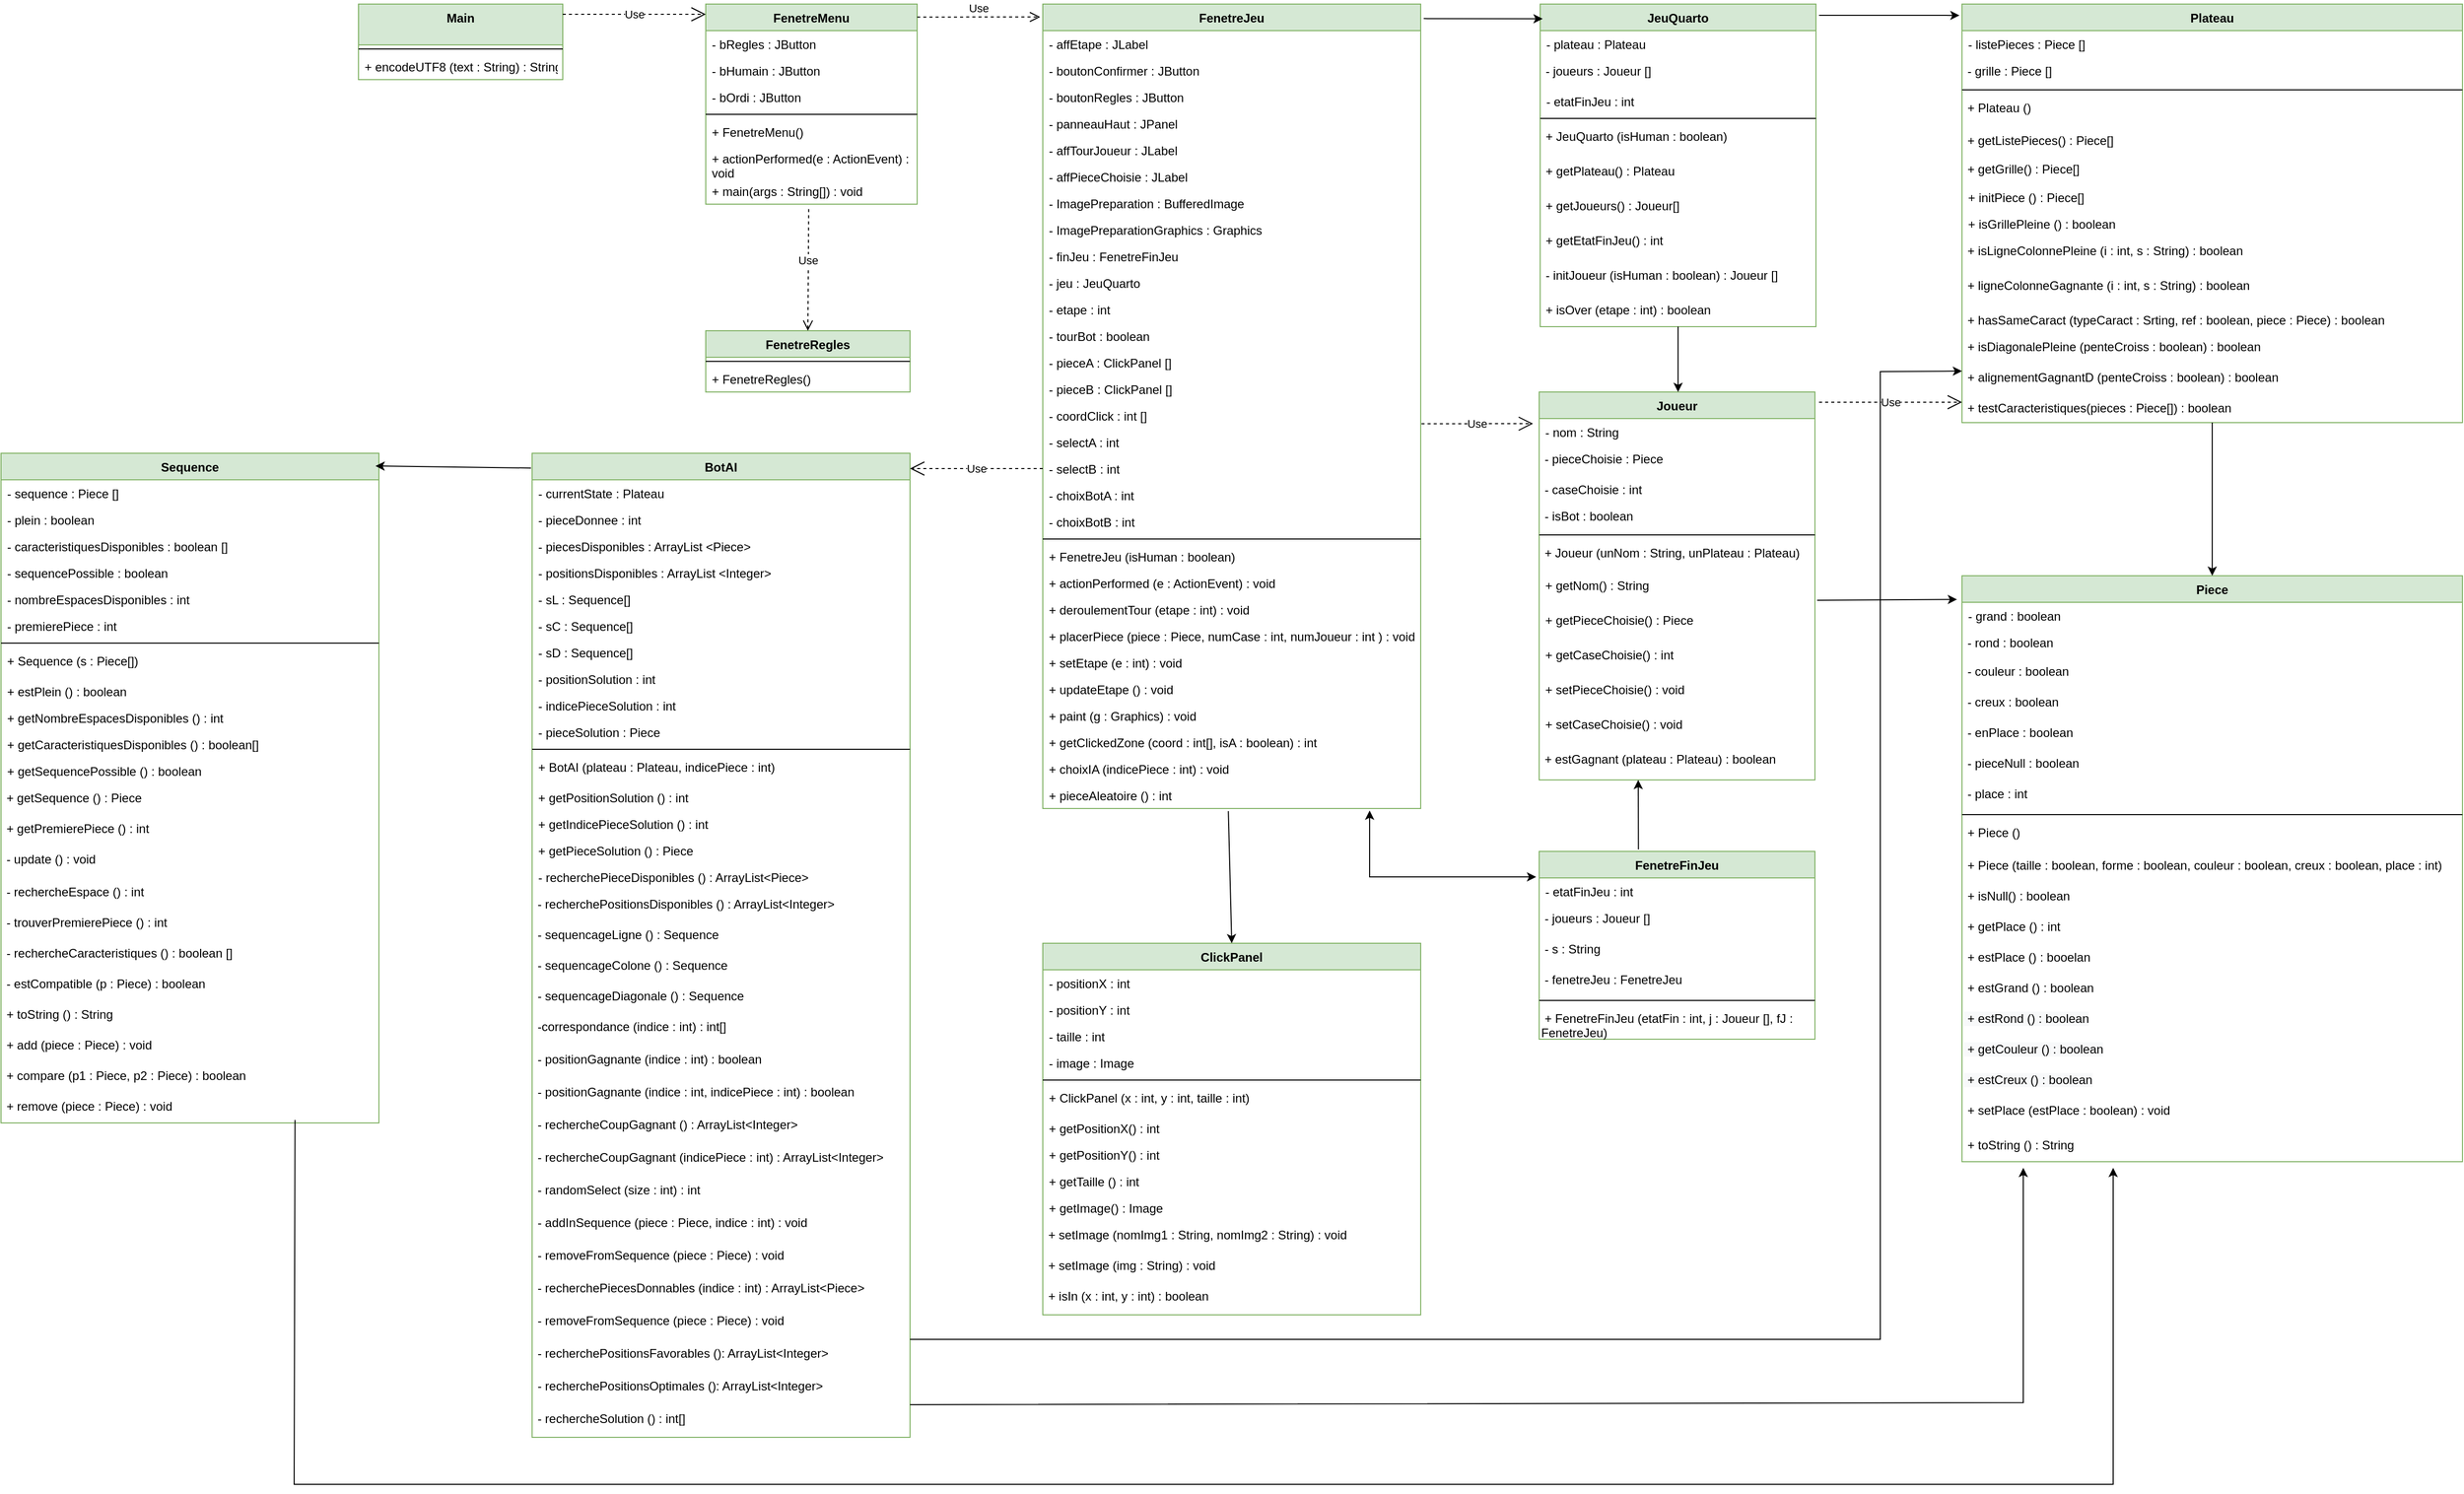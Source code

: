 <mxfile version="16.5.1" type="device"><diagram id="C5RBs43oDa-KdzZeNtuy" name="Page-1"><mxGraphModel dx="5088" dy="1930" grid="1" gridSize="10" guides="1" tooltips="1" connect="1" arrows="0" fold="1" page="1" pageScale="1" pageWidth="827" pageHeight="1169" background="none" math="0" shadow="0"><root><mxCell id="WIyWlLk6GJQsqaUBKTNV-0"/><mxCell id="WIyWlLk6GJQsqaUBKTNV-1" parent="WIyWlLk6GJQsqaUBKTNV-0"/><mxCell id="H5AqTu4XbIxYTPXC7yli-31" value="FenetreJeu" style="swimlane;fontStyle=1;align=center;verticalAlign=top;childLayout=stackLayout;horizontal=1;startSize=26;horizontalStack=0;resizeParent=1;resizeParentMax=0;resizeLast=0;collapsible=1;marginBottom=0;fillColor=#d5e8d4;strokeColor=#82b366;" parent="WIyWlLk6GJQsqaUBKTNV-1" vertex="1"><mxGeometry x="-900" y="60" width="370" height="788" as="geometry"/></mxCell><mxCell id="lBuCBIfaTwiKSCtdaGqH-9" value="- affEtape : JLabel" style="text;strokeColor=none;fillColor=none;align=left;verticalAlign=top;spacingLeft=4;spacingRight=4;overflow=hidden;rotatable=0;points=[[0,0.5],[1,0.5]];portConstraint=eastwest;" parent="H5AqTu4XbIxYTPXC7yli-31" vertex="1"><mxGeometry y="26" width="370" height="26" as="geometry"/></mxCell><mxCell id="lBuCBIfaTwiKSCtdaGqH-10" value="- boutonConfirmer : JButton" style="text;strokeColor=none;fillColor=none;align=left;verticalAlign=top;spacingLeft=4;spacingRight=4;overflow=hidden;rotatable=0;points=[[0,0.5],[1,0.5]];portConstraint=eastwest;" parent="H5AqTu4XbIxYTPXC7yli-31" vertex="1"><mxGeometry y="52" width="370" height="26" as="geometry"/></mxCell><mxCell id="lBuCBIfaTwiKSCtdaGqH-11" value="- boutonRegles : JButton" style="text;strokeColor=none;fillColor=none;align=left;verticalAlign=top;spacingLeft=4;spacingRight=4;overflow=hidden;rotatable=0;points=[[0,0.5],[1,0.5]];portConstraint=eastwest;" parent="H5AqTu4XbIxYTPXC7yli-31" vertex="1"><mxGeometry y="78" width="370" height="26" as="geometry"/></mxCell><mxCell id="lBuCBIfaTwiKSCtdaGqH-14" value="- panneauHaut : JPanel" style="text;strokeColor=none;fillColor=none;align=left;verticalAlign=top;spacingLeft=4;spacingRight=4;overflow=hidden;rotatable=0;points=[[0,0.5],[1,0.5]];portConstraint=eastwest;" parent="H5AqTu4XbIxYTPXC7yli-31" vertex="1"><mxGeometry y="104" width="370" height="26" as="geometry"/></mxCell><mxCell id="vows6TSfMJM1VlbB4aGn-10" value="- affTourJoueur : JLabel" style="text;strokeColor=none;fillColor=none;align=left;verticalAlign=top;spacingLeft=4;spacingRight=4;overflow=hidden;rotatable=0;points=[[0,0.5],[1,0.5]];portConstraint=eastwest;" parent="H5AqTu4XbIxYTPXC7yli-31" vertex="1"><mxGeometry y="130" width="370" height="26" as="geometry"/></mxCell><mxCell id="vows6TSfMJM1VlbB4aGn-11" value="- affPieceChoisie : JLabel" style="text;strokeColor=none;fillColor=none;align=left;verticalAlign=top;spacingLeft=4;spacingRight=4;overflow=hidden;rotatable=0;points=[[0,0.5],[1,0.5]];portConstraint=eastwest;" parent="H5AqTu4XbIxYTPXC7yli-31" vertex="1"><mxGeometry y="156" width="370" height="26" as="geometry"/></mxCell><mxCell id="lBuCBIfaTwiKSCtdaGqH-19" value="- ImagePreparation : BufferedImage" style="text;strokeColor=none;fillColor=none;align=left;verticalAlign=top;spacingLeft=4;spacingRight=4;overflow=hidden;rotatable=0;points=[[0,0.5],[1,0.5]];portConstraint=eastwest;" parent="H5AqTu4XbIxYTPXC7yli-31" vertex="1"><mxGeometry y="182" width="370" height="26" as="geometry"/></mxCell><mxCell id="lBuCBIfaTwiKSCtdaGqH-20" value="- ImagePreparationGraphics : Graphics" style="text;strokeColor=none;fillColor=none;align=left;verticalAlign=top;spacingLeft=4;spacingRight=4;overflow=hidden;rotatable=0;points=[[0,0.5],[1,0.5]];portConstraint=eastwest;" parent="H5AqTu4XbIxYTPXC7yli-31" vertex="1"><mxGeometry y="208" width="370" height="26" as="geometry"/></mxCell><mxCell id="vows6TSfMJM1VlbB4aGn-12" value="- finJeu : FenetreFinJeu" style="text;strokeColor=none;fillColor=none;align=left;verticalAlign=top;spacingLeft=4;spacingRight=4;overflow=hidden;rotatable=0;points=[[0,0.5],[1,0.5]];portConstraint=eastwest;" parent="H5AqTu4XbIxYTPXC7yli-31" vertex="1"><mxGeometry y="234" width="370" height="26" as="geometry"/></mxCell><mxCell id="lBuCBIfaTwiKSCtdaGqH-16" value="- jeu : JeuQuarto" style="text;strokeColor=none;fillColor=none;align=left;verticalAlign=top;spacingLeft=4;spacingRight=4;overflow=hidden;rotatable=0;points=[[0,0.5],[1,0.5]];portConstraint=eastwest;" parent="H5AqTu4XbIxYTPXC7yli-31" vertex="1"><mxGeometry y="260" width="370" height="26" as="geometry"/></mxCell><mxCell id="nGokPwMYDdKXSVN-553r-0" value="- etape : int" style="text;strokeColor=none;fillColor=none;align=left;verticalAlign=top;spacingLeft=4;spacingRight=4;overflow=hidden;rotatable=0;points=[[0,0.5],[1,0.5]];portConstraint=eastwest;" parent="H5AqTu4XbIxYTPXC7yli-31" vertex="1"><mxGeometry y="286" width="370" height="26" as="geometry"/></mxCell><mxCell id="vows6TSfMJM1VlbB4aGn-13" value="- tourBot : boolean" style="text;strokeColor=none;fillColor=none;align=left;verticalAlign=top;spacingLeft=4;spacingRight=4;overflow=hidden;rotatable=0;points=[[0,0.5],[1,0.5]];portConstraint=eastwest;" parent="H5AqTu4XbIxYTPXC7yli-31" vertex="1"><mxGeometry y="312" width="370" height="26" as="geometry"/></mxCell><mxCell id="nGokPwMYDdKXSVN-553r-4" value="- pieceA : ClickPanel []" style="text;strokeColor=none;fillColor=none;align=left;verticalAlign=top;spacingLeft=4;spacingRight=4;overflow=hidden;rotatable=0;points=[[0,0.5],[1,0.5]];portConstraint=eastwest;" parent="H5AqTu4XbIxYTPXC7yli-31" vertex="1"><mxGeometry y="338" width="370" height="26" as="geometry"/></mxCell><mxCell id="nGokPwMYDdKXSVN-553r-5" value="- pieceB : ClickPanel []" style="text;strokeColor=none;fillColor=none;align=left;verticalAlign=top;spacingLeft=4;spacingRight=4;overflow=hidden;rotatable=0;points=[[0,0.5],[1,0.5]];portConstraint=eastwest;" parent="H5AqTu4XbIxYTPXC7yli-31" vertex="1"><mxGeometry y="364" width="370" height="26" as="geometry"/></mxCell><mxCell id="nGokPwMYDdKXSVN-553r-1" value="- coordClick : int []" style="text;strokeColor=none;fillColor=none;align=left;verticalAlign=top;spacingLeft=4;spacingRight=4;overflow=hidden;rotatable=0;points=[[0,0.5],[1,0.5]];portConstraint=eastwest;" parent="H5AqTu4XbIxYTPXC7yli-31" vertex="1"><mxGeometry y="390" width="370" height="26" as="geometry"/></mxCell><mxCell id="XhA8s-B2Hb-YP-LbUg5C-26" value="Use" style="endArrow=open;endSize=12;dashed=1;html=1;rounded=0;exitX=1.002;exitY=-0.187;exitDx=0;exitDy=0;exitPerimeter=0;" parent="H5AqTu4XbIxYTPXC7yli-31" source="nGokPwMYDdKXSVN-553r-2" edge="1"><mxGeometry width="160" relative="1" as="geometry"><mxPoint x="360" y="420" as="sourcePoint"/><mxPoint x="480" y="411" as="targetPoint"/></mxGeometry></mxCell><mxCell id="nGokPwMYDdKXSVN-553r-2" value="- selectA : int" style="text;strokeColor=none;fillColor=none;align=left;verticalAlign=top;spacingLeft=4;spacingRight=4;overflow=hidden;rotatable=0;points=[[0,0.5],[1,0.5]];portConstraint=eastwest;" parent="H5AqTu4XbIxYTPXC7yli-31" vertex="1"><mxGeometry y="416" width="370" height="26" as="geometry"/></mxCell><mxCell id="nGokPwMYDdKXSVN-553r-3" value="- selectB : int" style="text;strokeColor=none;fillColor=none;align=left;verticalAlign=top;spacingLeft=4;spacingRight=4;overflow=hidden;rotatable=0;points=[[0,0.5],[1,0.5]];portConstraint=eastwest;" parent="H5AqTu4XbIxYTPXC7yli-31" vertex="1"><mxGeometry y="442" width="370" height="26" as="geometry"/></mxCell><mxCell id="vows6TSfMJM1VlbB4aGn-15" value="- choixBotA : int" style="text;strokeColor=none;fillColor=none;align=left;verticalAlign=top;spacingLeft=4;spacingRight=4;overflow=hidden;rotatable=0;points=[[0,0.5],[1,0.5]];portConstraint=eastwest;" parent="H5AqTu4XbIxYTPXC7yli-31" vertex="1"><mxGeometry y="468" width="370" height="26" as="geometry"/></mxCell><mxCell id="vows6TSfMJM1VlbB4aGn-16" value="- choixBotB : int" style="text;strokeColor=none;fillColor=none;align=left;verticalAlign=top;spacingLeft=4;spacingRight=4;overflow=hidden;rotatable=0;points=[[0,0.5],[1,0.5]];portConstraint=eastwest;" parent="H5AqTu4XbIxYTPXC7yli-31" vertex="1"><mxGeometry y="494" width="370" height="26" as="geometry"/></mxCell><mxCell id="H5AqTu4XbIxYTPXC7yli-33" value="" style="line;strokeWidth=1;fillColor=none;align=left;verticalAlign=middle;spacingTop=-1;spacingLeft=3;spacingRight=3;rotatable=0;labelPosition=right;points=[];portConstraint=eastwest;" parent="H5AqTu4XbIxYTPXC7yli-31" vertex="1"><mxGeometry y="520" width="370" height="8" as="geometry"/></mxCell><mxCell id="nGokPwMYDdKXSVN-553r-10" value="+ FenetreJeu (isHuman : boolean) " style="text;strokeColor=none;fillColor=none;align=left;verticalAlign=top;spacingLeft=4;spacingRight=4;overflow=hidden;rotatable=0;points=[[0,0.5],[1,0.5]];portConstraint=eastwest;" parent="H5AqTu4XbIxYTPXC7yli-31" vertex="1"><mxGeometry y="528" width="370" height="26" as="geometry"/></mxCell><mxCell id="H5AqTu4XbIxYTPXC7yli-34" value="+ actionPerformed (e : ActionEvent) : void" style="text;strokeColor=none;fillColor=none;align=left;verticalAlign=top;spacingLeft=4;spacingRight=4;overflow=hidden;rotatable=0;points=[[0,0.5],[1,0.5]];portConstraint=eastwest;" parent="H5AqTu4XbIxYTPXC7yli-31" vertex="1"><mxGeometry y="554" width="370" height="26" as="geometry"/></mxCell><mxCell id="ItkbAsC-2Rlk-F8H88qJ-1" value="+ deroulementTour (etape : int) : void" style="text;strokeColor=none;fillColor=none;align=left;verticalAlign=top;spacingLeft=4;spacingRight=4;overflow=hidden;rotatable=0;points=[[0,0.5],[1,0.5]];portConstraint=eastwest;" parent="H5AqTu4XbIxYTPXC7yli-31" vertex="1"><mxGeometry y="580" width="370" height="26" as="geometry"/></mxCell><mxCell id="lBuCBIfaTwiKSCtdaGqH-2" value="+ placerPiece (piece : Piece, numCase : int, numJoueur : int ) : void" style="text;strokeColor=none;fillColor=none;align=left;verticalAlign=top;spacingLeft=4;spacingRight=4;overflow=hidden;rotatable=0;points=[[0,0.5],[1,0.5]];portConstraint=eastwest;" parent="H5AqTu4XbIxYTPXC7yli-31" vertex="1"><mxGeometry y="606" width="370" height="26" as="geometry"/></mxCell><mxCell id="nGokPwMYDdKXSVN-553r-6" value="+ setEtape (e : int) : void" style="text;strokeColor=none;fillColor=none;align=left;verticalAlign=top;spacingLeft=4;spacingRight=4;overflow=hidden;rotatable=0;points=[[0,0.5],[1,0.5]];portConstraint=eastwest;" parent="H5AqTu4XbIxYTPXC7yli-31" vertex="1"><mxGeometry y="632" width="370" height="26" as="geometry"/></mxCell><mxCell id="nGokPwMYDdKXSVN-553r-7" value="+ updateEtape () : void" style="text;strokeColor=none;fillColor=none;align=left;verticalAlign=top;spacingLeft=4;spacingRight=4;overflow=hidden;rotatable=0;points=[[0,0.5],[1,0.5]];portConstraint=eastwest;" parent="H5AqTu4XbIxYTPXC7yli-31" vertex="1"><mxGeometry y="658" width="370" height="26" as="geometry"/></mxCell><mxCell id="nGokPwMYDdKXSVN-553r-8" value="+ paint (g : Graphics) : void" style="text;strokeColor=none;fillColor=none;align=left;verticalAlign=top;spacingLeft=4;spacingRight=4;overflow=hidden;rotatable=0;points=[[0,0.5],[1,0.5]];portConstraint=eastwest;" parent="H5AqTu4XbIxYTPXC7yli-31" vertex="1"><mxGeometry y="684" width="370" height="26" as="geometry"/></mxCell><mxCell id="vows6TSfMJM1VlbB4aGn-17" value="+ getClickedZone (coord : int[], isA : boolean) : int" style="text;strokeColor=none;fillColor=none;align=left;verticalAlign=top;spacingLeft=4;spacingRight=4;overflow=hidden;rotatable=0;points=[[0,0.5],[1,0.5]];portConstraint=eastwest;" parent="H5AqTu4XbIxYTPXC7yli-31" vertex="1"><mxGeometry y="710" width="370" height="26" as="geometry"/></mxCell><mxCell id="lBuCBIfaTwiKSCtdaGqH-1" value="+ choixIA (indicePiece : int) : void" style="text;strokeColor=none;fillColor=none;align=left;verticalAlign=top;spacingLeft=4;spacingRight=4;overflow=hidden;rotatable=0;points=[[0,0.5],[1,0.5]];portConstraint=eastwest;" parent="H5AqTu4XbIxYTPXC7yli-31" vertex="1"><mxGeometry y="736" width="370" height="26" as="geometry"/></mxCell><mxCell id="vows6TSfMJM1VlbB4aGn-18" value="+ pieceAleatoire () : int" style="text;strokeColor=none;fillColor=none;align=left;verticalAlign=top;spacingLeft=4;spacingRight=4;overflow=hidden;rotatable=0;points=[[0,0.5],[1,0.5]];portConstraint=eastwest;" parent="H5AqTu4XbIxYTPXC7yli-31" vertex="1"><mxGeometry y="762" width="370" height="26" as="geometry"/></mxCell><mxCell id="H5AqTu4XbIxYTPXC7yli-36" value="FenetreMenu" style="swimlane;fontStyle=1;align=center;verticalAlign=top;childLayout=stackLayout;horizontal=1;startSize=26;horizontalStack=0;resizeParent=1;resizeParentMax=0;resizeLast=0;collapsible=1;marginBottom=0;fillColor=#d5e8d4;strokeColor=#82b366;" parent="WIyWlLk6GJQsqaUBKTNV-1" vertex="1"><mxGeometry x="-1230" y="60" width="207" height="196" as="geometry"/></mxCell><mxCell id="H5AqTu4XbIxYTPXC7yli-37" value="- bRegles : JButton" style="text;strokeColor=none;fillColor=none;align=left;verticalAlign=top;spacingLeft=4;spacingRight=4;overflow=hidden;rotatable=0;points=[[0,0.5],[1,0.5]];portConstraint=eastwest;" parent="H5AqTu4XbIxYTPXC7yli-36" vertex="1"><mxGeometry y="26" width="207" height="26" as="geometry"/></mxCell><mxCell id="lBuCBIfaTwiKSCtdaGqH-22" value="- bHumain : JButton" style="text;strokeColor=none;fillColor=none;align=left;verticalAlign=top;spacingLeft=4;spacingRight=4;overflow=hidden;rotatable=0;points=[[0,0.5],[1,0.5]];portConstraint=eastwest;" parent="H5AqTu4XbIxYTPXC7yli-36" vertex="1"><mxGeometry y="52" width="207" height="26" as="geometry"/></mxCell><mxCell id="lBuCBIfaTwiKSCtdaGqH-23" value="- bOrdi : JButton" style="text;strokeColor=none;fillColor=none;align=left;verticalAlign=top;spacingLeft=4;spacingRight=4;overflow=hidden;rotatable=0;points=[[0,0.5],[1,0.5]];portConstraint=eastwest;" parent="H5AqTu4XbIxYTPXC7yli-36" vertex="1"><mxGeometry y="78" width="207" height="26" as="geometry"/></mxCell><mxCell id="H5AqTu4XbIxYTPXC7yli-38" value="" style="line;strokeWidth=1;fillColor=none;align=left;verticalAlign=middle;spacingTop=-1;spacingLeft=3;spacingRight=3;rotatable=0;labelPosition=right;points=[];portConstraint=eastwest;" parent="H5AqTu4XbIxYTPXC7yli-36" vertex="1"><mxGeometry y="104" width="207" height="8" as="geometry"/></mxCell><mxCell id="H5AqTu4XbIxYTPXC7yli-39" value="+ FenetreMenu()" style="text;strokeColor=none;fillColor=none;align=left;verticalAlign=top;spacingLeft=4;spacingRight=4;overflow=hidden;rotatable=0;points=[[0,0.5],[1,0.5]];portConstraint=eastwest;" parent="H5AqTu4XbIxYTPXC7yli-36" vertex="1"><mxGeometry y="112" width="207" height="26" as="geometry"/></mxCell><mxCell id="lBuCBIfaTwiKSCtdaGqH-25" value="+ actionPerformed(e : ActionEvent) :&#10;void" style="text;strokeColor=none;fillColor=none;align=left;verticalAlign=top;spacingLeft=4;spacingRight=4;overflow=hidden;rotatable=0;points=[[0,0.5],[1,0.5]];portConstraint=eastwest;" parent="H5AqTu4XbIxYTPXC7yli-36" vertex="1"><mxGeometry y="138" width="207" height="32" as="geometry"/></mxCell><mxCell id="lBuCBIfaTwiKSCtdaGqH-26" value="+ main(args : String[]) : void" style="text;strokeColor=none;fillColor=none;align=left;verticalAlign=top;spacingLeft=4;spacingRight=4;overflow=hidden;rotatable=0;points=[[0,0.5],[1,0.5]];portConstraint=eastwest;" parent="H5AqTu4XbIxYTPXC7yli-36" vertex="1"><mxGeometry y="170" width="207" height="26" as="geometry"/></mxCell><mxCell id="H5AqTu4XbIxYTPXC7yli-40" value="JeuQuarto" style="swimlane;fontStyle=1;align=center;verticalAlign=top;childLayout=stackLayout;horizontal=1;startSize=26;horizontalStack=0;resizeParent=1;resizeParentMax=0;resizeLast=0;collapsible=1;marginBottom=0;fillColor=#d5e8d4;strokeColor=#82b366;" parent="WIyWlLk6GJQsqaUBKTNV-1" vertex="1"><mxGeometry x="-413" y="60" width="270" height="316" as="geometry"/></mxCell><mxCell id="H5AqTu4XbIxYTPXC7yli-41" value="- plateau : Plateau" style="text;strokeColor=none;fillColor=none;align=left;verticalAlign=top;spacingLeft=4;spacingRight=4;overflow=hidden;rotatable=0;points=[[0,0.5],[1,0.5]];portConstraint=eastwest;" parent="H5AqTu4XbIxYTPXC7yli-40" vertex="1"><mxGeometry y="26" width="270" height="26" as="geometry"/></mxCell><mxCell id="H5AqTu4XbIxYTPXC7yli-45" value="&lt;font face=&quot;helvetica&quot;&gt;&amp;nbsp;- joueurs : Joueur []&lt;br&gt;&lt;/font&gt;" style="text;whiteSpace=wrap;html=1;" parent="H5AqTu4XbIxYTPXC7yli-40" vertex="1"><mxGeometry y="52" width="270" height="30" as="geometry"/></mxCell><mxCell id="nGokPwMYDdKXSVN-553r-12" value="- etatFinJeu : int" style="text;strokeColor=none;fillColor=none;align=left;verticalAlign=top;spacingLeft=4;spacingRight=4;overflow=hidden;rotatable=0;points=[[0,0.5],[1,0.5]];portConstraint=eastwest;" parent="H5AqTu4XbIxYTPXC7yli-40" vertex="1"><mxGeometry y="82" width="270" height="26" as="geometry"/></mxCell><mxCell id="H5AqTu4XbIxYTPXC7yli-42" value="" style="line;strokeWidth=1;fillColor=none;align=left;verticalAlign=middle;spacingTop=-1;spacingLeft=3;spacingRight=3;rotatable=0;labelPosition=right;points=[];portConstraint=eastwest;" parent="H5AqTu4XbIxYTPXC7yli-40" vertex="1"><mxGeometry y="108" width="270" height="8" as="geometry"/></mxCell><mxCell id="nGokPwMYDdKXSVN-553r-14" value="&lt;font face=&quot;helvetica&quot;&gt;&amp;nbsp;+ JeuQuarto (isHuman : boolean)&amp;nbsp;&lt;/font&gt;" style="text;whiteSpace=wrap;html=1;" parent="H5AqTu4XbIxYTPXC7yli-40" vertex="1"><mxGeometry y="116" width="270" height="34" as="geometry"/></mxCell><mxCell id="H5AqTu4XbIxYTPXC7yli-47" value="&lt;font face=&quot;helvetica&quot;&gt;&amp;nbsp;+ getPlateau() : Plateau&lt;/font&gt;" style="text;whiteSpace=wrap;html=1;" parent="H5AqTu4XbIxYTPXC7yli-40" vertex="1"><mxGeometry y="150" width="270" height="34" as="geometry"/></mxCell><mxCell id="lBuCBIfaTwiKSCtdaGqH-29" value="&lt;font face=&quot;helvetica&quot;&gt;&amp;nbsp;+ getJoueurs() : Joueur[]&lt;br&gt;&lt;/font&gt;" style="text;whiteSpace=wrap;html=1;" parent="H5AqTu4XbIxYTPXC7yli-40" vertex="1"><mxGeometry y="184" width="270" height="34" as="geometry"/></mxCell><mxCell id="lBuCBIfaTwiKSCtdaGqH-30" value="&lt;font face=&quot;helvetica&quot;&gt;&amp;nbsp;+ getEtatFinJeu() : int&lt;/font&gt;" style="text;whiteSpace=wrap;html=1;" parent="H5AqTu4XbIxYTPXC7yli-40" vertex="1"><mxGeometry y="218" width="270" height="34" as="geometry"/></mxCell><mxCell id="lBuCBIfaTwiKSCtdaGqH-28" value="&lt;font face=&quot;helvetica&quot;&gt;&amp;nbsp;- initJoueur (isHuman : boolean) : Joueur []&lt;/font&gt;" style="text;whiteSpace=wrap;html=1;" parent="H5AqTu4XbIxYTPXC7yli-40" vertex="1"><mxGeometry y="252" width="270" height="34" as="geometry"/></mxCell><mxCell id="H5AqTu4XbIxYTPXC7yli-48" value="&lt;font face=&quot;helvetica&quot;&gt;&amp;nbsp;+ isOver (etape : int) : boolean&lt;/font&gt;" style="text;whiteSpace=wrap;html=1;" parent="H5AqTu4XbIxYTPXC7yli-40" vertex="1"><mxGeometry y="286" width="270" height="30" as="geometry"/></mxCell><mxCell id="nGokPwMYDdKXSVN-553r-31" value="Plateau" style="swimlane;fontStyle=1;align=center;verticalAlign=top;childLayout=stackLayout;horizontal=1;startSize=26;horizontalStack=0;resizeParent=1;resizeParentMax=0;resizeLast=0;collapsible=1;marginBottom=0;fillColor=#d5e8d4;strokeColor=#82b366;" parent="WIyWlLk6GJQsqaUBKTNV-1" vertex="1"><mxGeometry y="60" width="490" height="410" as="geometry"/></mxCell><mxCell id="nGokPwMYDdKXSVN-553r-32" value="- listePieces : Piece []" style="text;strokeColor=none;fillColor=none;align=left;verticalAlign=top;spacingLeft=4;spacingRight=4;overflow=hidden;rotatable=0;points=[[0,0.5],[1,0.5]];portConstraint=eastwest;" parent="nGokPwMYDdKXSVN-553r-31" vertex="1"><mxGeometry y="26" width="490" height="26" as="geometry"/></mxCell><mxCell id="nGokPwMYDdKXSVN-553r-35" value="&lt;font face=&quot;helvetica&quot;&gt;&amp;nbsp;- grille : Piece []&lt;/font&gt;" style="text;whiteSpace=wrap;html=1;" parent="nGokPwMYDdKXSVN-553r-31" vertex="1"><mxGeometry y="52" width="490" height="28" as="geometry"/></mxCell><mxCell id="nGokPwMYDdKXSVN-553r-33" value="" style="line;strokeWidth=1;fillColor=none;align=left;verticalAlign=middle;spacingTop=-1;spacingLeft=3;spacingRight=3;rotatable=0;labelPosition=right;points=[];portConstraint=eastwest;" parent="nGokPwMYDdKXSVN-553r-31" vertex="1"><mxGeometry y="80" width="490" height="8" as="geometry"/></mxCell><mxCell id="nGokPwMYDdKXSVN-553r-36" value="&lt;font face=&quot;helvetica&quot;&gt;&amp;nbsp;+ Plateau ()&lt;/font&gt;" style="text;whiteSpace=wrap;html=1;" parent="nGokPwMYDdKXSVN-553r-31" vertex="1"><mxGeometry y="88" width="490" height="32" as="geometry"/></mxCell><mxCell id="lBuCBIfaTwiKSCtdaGqH-38" value="&lt;font face=&quot;helvetica&quot;&gt;&amp;nbsp;+ getListePieces() : Piece[]&lt;/font&gt;" style="text;whiteSpace=wrap;html=1;" parent="nGokPwMYDdKXSVN-553r-31" vertex="1"><mxGeometry y="120" width="490" height="28" as="geometry"/></mxCell><mxCell id="lBuCBIfaTwiKSCtdaGqH-39" value="&lt;font face=&quot;helvetica&quot;&gt;&amp;nbsp;+ getGrille() : Piece[]&lt;/font&gt;" style="text;whiteSpace=wrap;html=1;" parent="nGokPwMYDdKXSVN-553r-31" vertex="1"><mxGeometry y="148" width="490" height="28" as="geometry"/></mxCell><mxCell id="ItkbAsC-2Rlk-F8H88qJ-2" value="+ initPiece () : Piece[]" style="text;strokeColor=none;fillColor=none;align=left;verticalAlign=top;spacingLeft=4;spacingRight=4;overflow=hidden;rotatable=0;points=[[0,0.5],[1,0.5]];portConstraint=eastwest;" parent="nGokPwMYDdKXSVN-553r-31" vertex="1"><mxGeometry y="176" width="490" height="26" as="geometry"/></mxCell><mxCell id="vows6TSfMJM1VlbB4aGn-20" value="+ isGrillePleine () : boolean" style="text;strokeColor=none;fillColor=none;align=left;verticalAlign=top;spacingLeft=4;spacingRight=4;overflow=hidden;rotatable=0;points=[[0,0.5],[1,0.5]];portConstraint=eastwest;" parent="nGokPwMYDdKXSVN-553r-31" vertex="1"><mxGeometry y="202" width="490" height="26" as="geometry"/></mxCell><mxCell id="nGokPwMYDdKXSVN-553r-38" value="&lt;font face=&quot;helvetica&quot;&gt;&amp;nbsp;+ isLigneColonnePleine (i : int, s : String) : boolean&lt;/font&gt;" style="text;whiteSpace=wrap;html=1;" parent="nGokPwMYDdKXSVN-553r-31" vertex="1"><mxGeometry y="228" width="490" height="34" as="geometry"/></mxCell><mxCell id="nGokPwMYDdKXSVN-553r-41" value="&lt;font face=&quot;helvetica&quot;&gt;&amp;nbsp;+ ligneColonneGagnante (i : int, s : String) : boolean&lt;/font&gt;" style="text;whiteSpace=wrap;html=1;" parent="nGokPwMYDdKXSVN-553r-31" vertex="1"><mxGeometry y="262" width="490" height="34" as="geometry"/></mxCell><mxCell id="ItkbAsC-2Rlk-F8H88qJ-3" value="&lt;font face=&quot;helvetica&quot;&gt;&amp;nbsp;+ hasSameCaract (typeCaract : Srting, ref : boolean, piece : Piece) : boolean&lt;/font&gt;" style="text;whiteSpace=wrap;html=1;" parent="nGokPwMYDdKXSVN-553r-31" vertex="1"><mxGeometry y="296" width="490" height="26" as="geometry"/></mxCell><mxCell id="nGokPwMYDdKXSVN-553r-40" value="&lt;font face=&quot;helvetica&quot;&gt;&amp;nbsp;+ isDiagonalePleine (penteCroiss : boolean) : boolean&lt;/font&gt;" style="text;whiteSpace=wrap;html=1;" parent="nGokPwMYDdKXSVN-553r-31" vertex="1"><mxGeometry y="322" width="490" height="30" as="geometry"/></mxCell><mxCell id="nGokPwMYDdKXSVN-553r-43" value="&lt;font face=&quot;helvetica&quot;&gt;&amp;nbsp;+ alignementGagnantD (penteCroiss : boolean) : boolean&lt;/font&gt;" style="text;whiteSpace=wrap;html=1;" parent="nGokPwMYDdKXSVN-553r-31" vertex="1"><mxGeometry y="352" width="490" height="30" as="geometry"/></mxCell><mxCell id="lBuCBIfaTwiKSCtdaGqH-37" value="&lt;font face=&quot;helvetica&quot;&gt;&amp;nbsp;+ testCaracteristiques(pieces : Piece[]) : boolean&lt;/font&gt;" style="text;whiteSpace=wrap;html=1;" parent="nGokPwMYDdKXSVN-553r-31" vertex="1"><mxGeometry y="382" width="490" height="28" as="geometry"/></mxCell><mxCell id="nGokPwMYDdKXSVN-553r-46" value="Piece" style="swimlane;fontStyle=1;align=center;verticalAlign=top;childLayout=stackLayout;horizontal=1;startSize=26;horizontalStack=0;resizeParent=1;resizeParentMax=0;resizeLast=0;collapsible=1;marginBottom=0;fillColor=#d5e8d4;strokeColor=#82b366;" parent="WIyWlLk6GJQsqaUBKTNV-1" vertex="1"><mxGeometry y="620" width="490" height="574" as="geometry"/></mxCell><mxCell id="nGokPwMYDdKXSVN-553r-47" value="- grand : boolean" style="text;strokeColor=none;fillColor=none;align=left;verticalAlign=top;spacingLeft=4;spacingRight=4;overflow=hidden;rotatable=0;points=[[0,0.5],[1,0.5]];portConstraint=eastwest;" parent="nGokPwMYDdKXSVN-553r-46" vertex="1"><mxGeometry y="26" width="490" height="26" as="geometry"/></mxCell><mxCell id="nGokPwMYDdKXSVN-553r-50" value="&lt;font face=&quot;helvetica&quot;&gt;&amp;nbsp;- rond : boolean&lt;/font&gt;" style="text;whiteSpace=wrap;html=1;" parent="nGokPwMYDdKXSVN-553r-46" vertex="1"><mxGeometry y="52" width="490" height="28" as="geometry"/></mxCell><mxCell id="nGokPwMYDdKXSVN-553r-51" value="&lt;font face=&quot;helvetica&quot;&gt;&amp;nbsp;- couleur : boolean&lt;/font&gt;" style="text;whiteSpace=wrap;html=1;" parent="nGokPwMYDdKXSVN-553r-46" vertex="1"><mxGeometry y="80" width="490" height="30" as="geometry"/></mxCell><mxCell id="nGokPwMYDdKXSVN-553r-52" value="&lt;font face=&quot;helvetica&quot;&gt;&amp;nbsp;- creux : boolean&lt;/font&gt;" style="text;whiteSpace=wrap;html=1;" parent="nGokPwMYDdKXSVN-553r-46" vertex="1"><mxGeometry y="110" width="490" height="30" as="geometry"/></mxCell><mxCell id="nGokPwMYDdKXSVN-553r-53" value="&lt;font face=&quot;helvetica&quot;&gt;&amp;nbsp;- enPlace : boolean&lt;/font&gt;" style="text;whiteSpace=wrap;html=1;" parent="nGokPwMYDdKXSVN-553r-46" vertex="1"><mxGeometry y="140" width="490" height="30" as="geometry"/></mxCell><mxCell id="ItkbAsC-2Rlk-F8H88qJ-4" value="&lt;font face=&quot;helvetica&quot;&gt;&amp;nbsp;- pieceNull : boolean&lt;/font&gt;" style="text;whiteSpace=wrap;html=1;" parent="nGokPwMYDdKXSVN-553r-46" vertex="1"><mxGeometry y="170" width="490" height="30" as="geometry"/></mxCell><mxCell id="lBuCBIfaTwiKSCtdaGqH-40" value="&lt;font face=&quot;helvetica&quot;&gt;&amp;nbsp;- place : int&lt;/font&gt;" style="text;whiteSpace=wrap;html=1;" parent="nGokPwMYDdKXSVN-553r-46" vertex="1"><mxGeometry y="200" width="490" height="30" as="geometry"/></mxCell><mxCell id="nGokPwMYDdKXSVN-553r-48" value="" style="line;strokeWidth=1;fillColor=none;align=left;verticalAlign=middle;spacingTop=-1;spacingLeft=3;spacingRight=3;rotatable=0;labelPosition=right;points=[];portConstraint=eastwest;" parent="nGokPwMYDdKXSVN-553r-46" vertex="1"><mxGeometry y="230" width="490" height="8" as="geometry"/></mxCell><mxCell id="nGokPwMYDdKXSVN-553r-55" value="&lt;font face=&quot;helvetica&quot;&gt;&amp;nbsp;+ Piece ()&amp;nbsp;&lt;/font&gt;" style="text;whiteSpace=wrap;html=1;" parent="nGokPwMYDdKXSVN-553r-46" vertex="1"><mxGeometry y="238" width="490" height="32" as="geometry"/></mxCell><mxCell id="nGokPwMYDdKXSVN-553r-56" value="&lt;font face=&quot;helvetica&quot;&gt;&amp;nbsp;+ Piece (taille : boolean, forme : boolean, couleur : boolean, creux : boolean, place : int)&lt;/font&gt;" style="text;whiteSpace=wrap;html=1;" parent="nGokPwMYDdKXSVN-553r-46" vertex="1"><mxGeometry y="270" width="490" height="30" as="geometry"/></mxCell><mxCell id="lBuCBIfaTwiKSCtdaGqH-41" value="&lt;font face=&quot;helvetica&quot;&gt;&amp;nbsp;+ isNull() : boolean&lt;/font&gt;" style="text;whiteSpace=wrap;html=1;" parent="nGokPwMYDdKXSVN-553r-46" vertex="1"><mxGeometry y="300" width="490" height="30" as="geometry"/></mxCell><mxCell id="lBuCBIfaTwiKSCtdaGqH-42" value="&lt;font face=&quot;helvetica&quot;&gt;&amp;nbsp;+ getPlace () : int&lt;/font&gt;" style="text;whiteSpace=wrap;html=1;" parent="nGokPwMYDdKXSVN-553r-46" vertex="1"><mxGeometry y="330" width="490" height="30" as="geometry"/></mxCell><mxCell id="nGokPwMYDdKXSVN-553r-68" value="&lt;font face=&quot;helvetica&quot;&gt;&amp;nbsp;+ estPlace () : booelan&lt;/font&gt;" style="text;whiteSpace=wrap;html=1;" parent="nGokPwMYDdKXSVN-553r-46" vertex="1"><mxGeometry y="360" width="490" height="30" as="geometry"/></mxCell><mxCell id="nGokPwMYDdKXSVN-553r-58" value="&lt;font face=&quot;helvetica&quot;&gt;&amp;nbsp;+ estGrand () : boolean&lt;/font&gt;" style="text;whiteSpace=wrap;html=1;" parent="nGokPwMYDdKXSVN-553r-46" vertex="1"><mxGeometry y="390" width="490" height="30" as="geometry"/></mxCell><mxCell id="nGokPwMYDdKXSVN-553r-71" value="&lt;span style=&quot;color: rgb(0, 0, 0); font-family: helvetica; font-size: 12px; font-style: normal; font-weight: 400; letter-spacing: normal; text-align: left; text-indent: 0px; text-transform: none; word-spacing: 0px; background-color: rgb(248, 249, 250); display: inline; float: none;&quot;&gt;&amp;nbsp;+ estRond () : boolean&lt;/span&gt;" style="text;whiteSpace=wrap;html=1;" parent="nGokPwMYDdKXSVN-553r-46" vertex="1"><mxGeometry y="420" width="490" height="30" as="geometry"/></mxCell><mxCell id="nGokPwMYDdKXSVN-553r-70" value="&lt;span style=&quot;color: rgb(0 , 0 , 0) ; font-family: &amp;#34;helvetica&amp;#34; ; font-size: 12px ; font-style: normal ; font-weight: 400 ; letter-spacing: normal ; text-align: left ; text-indent: 0px ; text-transform: none ; word-spacing: 0px ; background-color: rgb(248 , 249 , 250) ; display: inline ; float: none&quot;&gt;&amp;nbsp;+ getCouleur () : boolean&lt;/span&gt;" style="text;whiteSpace=wrap;html=1;" parent="nGokPwMYDdKXSVN-553r-46" vertex="1"><mxGeometry y="450" width="490" height="30" as="geometry"/></mxCell><mxCell id="nGokPwMYDdKXSVN-553r-72" value="&lt;span style=&quot;color: rgb(0 , 0 , 0) ; font-family: &amp;#34;helvetica&amp;#34; ; font-size: 12px ; font-style: normal ; font-weight: 400 ; letter-spacing: normal ; text-align: left ; text-indent: 0px ; text-transform: none ; word-spacing: 0px ; background-color: rgb(248 , 249 , 250) ; display: inline ; float: none&quot;&gt;&amp;nbsp;+ estCreux () : boolean&lt;/span&gt;" style="text;whiteSpace=wrap;html=1;" parent="nGokPwMYDdKXSVN-553r-46" vertex="1"><mxGeometry y="480" width="490" height="30" as="geometry"/></mxCell><mxCell id="nGokPwMYDdKXSVN-553r-67" value="&lt;font face=&quot;helvetica&quot;&gt;&amp;nbsp;+ setPlace (estPlace : boolean) : void&lt;/font&gt;" style="text;whiteSpace=wrap;html=1;" parent="nGokPwMYDdKXSVN-553r-46" vertex="1"><mxGeometry y="510" width="490" height="34" as="geometry"/></mxCell><mxCell id="nGokPwMYDdKXSVN-553r-57" value="&lt;font face=&quot;helvetica&quot;&gt;&amp;nbsp;+ toString () : String&lt;/font&gt;" style="text;whiteSpace=wrap;html=1;" parent="nGokPwMYDdKXSVN-553r-46" vertex="1"><mxGeometry y="544" width="490" height="30" as="geometry"/></mxCell><mxCell id="nGokPwMYDdKXSVN-553r-59" value="FenetreRegles" style="swimlane;fontStyle=1;align=center;verticalAlign=top;childLayout=stackLayout;horizontal=1;startSize=26;horizontalStack=0;resizeParent=1;resizeParentMax=0;resizeLast=0;collapsible=1;marginBottom=0;fillColor=#d5e8d4;strokeColor=#82b366;" parent="WIyWlLk6GJQsqaUBKTNV-1" vertex="1"><mxGeometry x="-1230" y="380" width="200" height="60" as="geometry"/></mxCell><mxCell id="nGokPwMYDdKXSVN-553r-61" value="" style="line;strokeWidth=1;fillColor=none;align=left;verticalAlign=middle;spacingTop=-1;spacingLeft=3;spacingRight=3;rotatable=0;labelPosition=right;points=[];portConstraint=eastwest;" parent="nGokPwMYDdKXSVN-553r-59" vertex="1"><mxGeometry y="26" width="200" height="8" as="geometry"/></mxCell><mxCell id="nGokPwMYDdKXSVN-553r-62" value="+ FenetreRegles()" style="text;strokeColor=none;fillColor=none;align=left;verticalAlign=top;spacingLeft=4;spacingRight=4;overflow=hidden;rotatable=0;points=[[0,0.5],[1,0.5]];portConstraint=eastwest;" parent="nGokPwMYDdKXSVN-553r-59" vertex="1"><mxGeometry y="34" width="200" height="26" as="geometry"/></mxCell><mxCell id="nGokPwMYDdKXSVN-553r-63" value="FenetreFinJeu" style="swimlane;fontStyle=1;align=center;verticalAlign=top;childLayout=stackLayout;horizontal=1;startSize=26;horizontalStack=0;resizeParent=1;resizeParentMax=0;resizeLast=0;collapsible=1;marginBottom=0;fillColor=#d5e8d4;strokeColor=#82b366;" parent="WIyWlLk6GJQsqaUBKTNV-1" vertex="1"><mxGeometry x="-414" y="890" width="270" height="184" as="geometry"/></mxCell><mxCell id="nGokPwMYDdKXSVN-553r-64" value="- etatFinJeu : int" style="text;strokeColor=none;fillColor=none;align=left;verticalAlign=top;spacingLeft=4;spacingRight=4;overflow=hidden;rotatable=0;points=[[0,0.5],[1,0.5]];portConstraint=eastwest;" parent="nGokPwMYDdKXSVN-553r-63" vertex="1"><mxGeometry y="26" width="270" height="26" as="geometry"/></mxCell><mxCell id="nGokPwMYDdKXSVN-553r-84" value="&lt;font face=&quot;helvetica&quot;&gt;&amp;nbsp;- joueurs : Joueur []&lt;/font&gt;" style="text;whiteSpace=wrap;html=1;" parent="nGokPwMYDdKXSVN-553r-63" vertex="1"><mxGeometry y="52" width="270" height="30" as="geometry"/></mxCell><mxCell id="nGokPwMYDdKXSVN-553r-86" value="&lt;font face=&quot;helvetica&quot;&gt;&amp;nbsp;- s : String&lt;/font&gt;" style="text;whiteSpace=wrap;html=1;" parent="nGokPwMYDdKXSVN-553r-63" vertex="1"><mxGeometry y="82" width="270" height="30" as="geometry"/></mxCell><mxCell id="vows6TSfMJM1VlbB4aGn-19" value="&lt;font face=&quot;helvetica&quot;&gt;&amp;nbsp;- fenetreJeu : FenetreJeu&lt;/font&gt;" style="text;whiteSpace=wrap;html=1;" parent="nGokPwMYDdKXSVN-553r-63" vertex="1"><mxGeometry y="112" width="270" height="30" as="geometry"/></mxCell><mxCell id="nGokPwMYDdKXSVN-553r-65" value="" style="line;strokeWidth=1;fillColor=none;align=left;verticalAlign=middle;spacingTop=-1;spacingLeft=3;spacingRight=3;rotatable=0;labelPosition=right;points=[];portConstraint=eastwest;" parent="nGokPwMYDdKXSVN-553r-63" vertex="1"><mxGeometry y="142" width="270" height="8" as="geometry"/></mxCell><mxCell id="nGokPwMYDdKXSVN-553r-88" value="&lt;font face=&quot;helvetica&quot;&gt;&amp;nbsp;+ FenetreFinJeu (etatFin : int, j : Joueur [], fJ : FenetreJeu)&amp;nbsp;&lt;/font&gt;" style="text;whiteSpace=wrap;html=1;" parent="nGokPwMYDdKXSVN-553r-63" vertex="1"><mxGeometry y="150" width="270" height="34" as="geometry"/></mxCell><mxCell id="nGokPwMYDdKXSVN-553r-73" value="ClickPanel" style="swimlane;fontStyle=1;align=center;verticalAlign=top;childLayout=stackLayout;horizontal=1;startSize=26;horizontalStack=0;resizeParent=1;resizeParentMax=0;resizeLast=0;collapsible=1;marginBottom=0;fillColor=#d5e8d4;strokeColor=#82b366;" parent="WIyWlLk6GJQsqaUBKTNV-1" vertex="1"><mxGeometry x="-900" y="980" width="370" height="364" as="geometry"/></mxCell><mxCell id="nGokPwMYDdKXSVN-553r-74" value="- positionX : int" style="text;strokeColor=none;fillColor=none;align=left;verticalAlign=top;spacingLeft=4;spacingRight=4;overflow=hidden;rotatable=0;points=[[0,0.5],[1,0.5]];portConstraint=eastwest;" parent="nGokPwMYDdKXSVN-553r-73" vertex="1"><mxGeometry y="26" width="370" height="26" as="geometry"/></mxCell><mxCell id="nGokPwMYDdKXSVN-553r-77" value="- positionY : int" style="text;strokeColor=none;fillColor=none;align=left;verticalAlign=top;spacingLeft=4;spacingRight=4;overflow=hidden;rotatable=0;points=[[0,0.5],[1,0.5]];portConstraint=eastwest;" parent="nGokPwMYDdKXSVN-553r-73" vertex="1"><mxGeometry y="52" width="370" height="26" as="geometry"/></mxCell><mxCell id="nGokPwMYDdKXSVN-553r-78" value="- taille : int" style="text;strokeColor=none;fillColor=none;align=left;verticalAlign=top;spacingLeft=4;spacingRight=4;overflow=hidden;rotatable=0;points=[[0,0.5],[1,0.5]];portConstraint=eastwest;" parent="nGokPwMYDdKXSVN-553r-73" vertex="1"><mxGeometry y="78" width="370" height="26" as="geometry"/></mxCell><mxCell id="nGokPwMYDdKXSVN-553r-79" value="- image : Image" style="text;strokeColor=none;fillColor=none;align=left;verticalAlign=top;spacingLeft=4;spacingRight=4;overflow=hidden;rotatable=0;points=[[0,0.5],[1,0.5]];portConstraint=eastwest;" parent="nGokPwMYDdKXSVN-553r-73" vertex="1"><mxGeometry y="104" width="370" height="26" as="geometry"/></mxCell><mxCell id="nGokPwMYDdKXSVN-553r-75" value="" style="line;strokeWidth=1;fillColor=none;align=left;verticalAlign=middle;spacingTop=-1;spacingLeft=3;spacingRight=3;rotatable=0;labelPosition=right;points=[];portConstraint=eastwest;" parent="nGokPwMYDdKXSVN-553r-73" vertex="1"><mxGeometry y="130" width="370" height="8" as="geometry"/></mxCell><mxCell id="nGokPwMYDdKXSVN-553r-76" value="+ ClickPanel (x : int, y : int, taille : int)" style="text;strokeColor=none;fillColor=none;align=left;verticalAlign=top;spacingLeft=4;spacingRight=4;overflow=hidden;rotatable=0;points=[[0,0.5],[1,0.5]];portConstraint=eastwest;" parent="nGokPwMYDdKXSVN-553r-73" vertex="1"><mxGeometry y="138" width="370" height="30" as="geometry"/></mxCell><mxCell id="lBuCBIfaTwiKSCtdaGqH-44" value="+ getPositionX() : int" style="text;strokeColor=none;fillColor=none;align=left;verticalAlign=top;spacingLeft=4;spacingRight=4;overflow=hidden;rotatable=0;points=[[0,0.5],[1,0.5]];portConstraint=eastwest;" parent="nGokPwMYDdKXSVN-553r-73" vertex="1"><mxGeometry y="168" width="370" height="26" as="geometry"/></mxCell><mxCell id="vows6TSfMJM1VlbB4aGn-24" value="+ getPositionY() : int" style="text;strokeColor=none;fillColor=none;align=left;verticalAlign=top;spacingLeft=4;spacingRight=4;overflow=hidden;rotatable=0;points=[[0,0.5],[1,0.5]];portConstraint=eastwest;" parent="nGokPwMYDdKXSVN-553r-73" vertex="1"><mxGeometry y="194" width="370" height="26" as="geometry"/></mxCell><mxCell id="lBuCBIfaTwiKSCtdaGqH-45" value="+ getTaille () : int" style="text;strokeColor=none;fillColor=none;align=left;verticalAlign=top;spacingLeft=4;spacingRight=4;overflow=hidden;rotatable=0;points=[[0,0.5],[1,0.5]];portConstraint=eastwest;" parent="nGokPwMYDdKXSVN-553r-73" vertex="1"><mxGeometry y="220" width="370" height="26" as="geometry"/></mxCell><mxCell id="vows6TSfMJM1VlbB4aGn-25" value="+ getImage() : Image" style="text;strokeColor=none;fillColor=none;align=left;verticalAlign=top;spacingLeft=4;spacingRight=4;overflow=hidden;rotatable=0;points=[[0,0.5],[1,0.5]];portConstraint=eastwest;" parent="nGokPwMYDdKXSVN-553r-73" vertex="1"><mxGeometry y="246" width="370" height="26" as="geometry"/></mxCell><mxCell id="nGokPwMYDdKXSVN-553r-81" value="&lt;font face=&quot;helvetica&quot;&gt;&amp;nbsp;+ setImage (nomImg1 : String,&amp;nbsp;&lt;/font&gt;&lt;span style=&quot;font-family: &amp;#34;helvetica&amp;#34;&quot;&gt;nomImg2 : String&lt;/span&gt;&lt;font face=&quot;helvetica&quot;&gt;) : void&lt;/font&gt;" style="text;whiteSpace=wrap;html=1;" parent="nGokPwMYDdKXSVN-553r-73" vertex="1"><mxGeometry y="272" width="370" height="30" as="geometry"/></mxCell><mxCell id="lBuCBIfaTwiKSCtdaGqH-46" value="&lt;font face=&quot;helvetica&quot;&gt;&amp;nbsp;+ setImage (img : String) : void&lt;/font&gt;" style="text;whiteSpace=wrap;html=1;" parent="nGokPwMYDdKXSVN-553r-73" vertex="1"><mxGeometry y="302" width="370" height="30" as="geometry"/></mxCell><mxCell id="nGokPwMYDdKXSVN-553r-82" value="&lt;font face=&quot;helvetica&quot;&gt;&amp;nbsp;+ isIn (x : int, y : int) : boolean&lt;/font&gt;" style="text;whiteSpace=wrap;html=1;" parent="nGokPwMYDdKXSVN-553r-73" vertex="1"><mxGeometry y="332" width="370" height="32" as="geometry"/></mxCell><mxCell id="nGokPwMYDdKXSVN-553r-19" value="Joueur" style="swimlane;fontStyle=1;align=center;verticalAlign=top;childLayout=stackLayout;horizontal=1;startSize=26;horizontalStack=0;resizeParent=1;resizeParentMax=0;resizeLast=0;collapsible=1;marginBottom=0;fillColor=#d5e8d4;strokeColor=#82b366;" parent="WIyWlLk6GJQsqaUBKTNV-1" vertex="1"><mxGeometry x="-414" y="440" width="270" height="380" as="geometry"/></mxCell><mxCell id="XhA8s-B2Hb-YP-LbUg5C-33" value="Use" style="endArrow=open;endSize=12;dashed=1;html=1;rounded=0;" parent="nGokPwMYDdKXSVN-553r-19" edge="1"><mxGeometry width="160" relative="1" as="geometry"><mxPoint x="274" y="10" as="sourcePoint"/><mxPoint x="414" y="10" as="targetPoint"/></mxGeometry></mxCell><mxCell id="nGokPwMYDdKXSVN-553r-20" value="- nom : String" style="text;strokeColor=none;fillColor=none;align=left;verticalAlign=top;spacingLeft=4;spacingRight=4;overflow=hidden;rotatable=0;points=[[0,0.5],[1,0.5]];portConstraint=eastwest;" parent="nGokPwMYDdKXSVN-553r-19" vertex="1"><mxGeometry y="26" width="270" height="26" as="geometry"/></mxCell><mxCell id="nGokPwMYDdKXSVN-553r-24" value="&lt;font face=&quot;helvetica&quot;&gt;&amp;nbsp;- pieceChoisie : Piece&lt;/font&gt;" style="text;whiteSpace=wrap;html=1;" parent="nGokPwMYDdKXSVN-553r-19" vertex="1"><mxGeometry y="52" width="270" height="30" as="geometry"/></mxCell><mxCell id="nGokPwMYDdKXSVN-553r-26" value="&lt;font face=&quot;helvetica&quot;&gt;&amp;nbsp;- caseChoisie : int&lt;/font&gt;" style="text;whiteSpace=wrap;html=1;rotation=0;" parent="nGokPwMYDdKXSVN-553r-19" vertex="1"><mxGeometry y="82" width="270" height="26" as="geometry"/></mxCell><mxCell id="nGokPwMYDdKXSVN-553r-23" value="&lt;font face=&quot;helvetica&quot;&gt;&amp;nbsp;- isBot : boolean&lt;/font&gt;" style="text;whiteSpace=wrap;html=1;" parent="nGokPwMYDdKXSVN-553r-19" vertex="1"><mxGeometry y="108" width="270" height="28" as="geometry"/></mxCell><mxCell id="nGokPwMYDdKXSVN-553r-21" value="" style="line;strokeWidth=1;fillColor=none;align=left;verticalAlign=middle;spacingTop=-1;spacingLeft=3;spacingRight=3;rotatable=0;labelPosition=right;points=[];portConstraint=eastwest;" parent="nGokPwMYDdKXSVN-553r-19" vertex="1"><mxGeometry y="136" width="270" height="8" as="geometry"/></mxCell><mxCell id="nGokPwMYDdKXSVN-553r-27" value="&lt;font face=&quot;helvetica&quot;&gt;&amp;nbsp;+ Joueur (unNom : String, unPlateau : Plateau)&lt;/font&gt;" style="text;whiteSpace=wrap;html=1;" parent="nGokPwMYDdKXSVN-553r-19" vertex="1"><mxGeometry y="144" width="270" height="32" as="geometry"/></mxCell><mxCell id="lBuCBIfaTwiKSCtdaGqH-32" value="+ getNom() : String" style="text;strokeColor=none;fillColor=none;align=left;verticalAlign=top;spacingLeft=4;spacingRight=4;overflow=hidden;rotatable=0;points=[[0,0.5],[1,0.5]];portConstraint=eastwest;" parent="nGokPwMYDdKXSVN-553r-19" vertex="1"><mxGeometry y="176" width="270" height="34" as="geometry"/></mxCell><mxCell id="lBuCBIfaTwiKSCtdaGqH-33" value="+ getPieceChoisie() : Piece" style="text;strokeColor=none;fillColor=none;align=left;verticalAlign=top;spacingLeft=4;spacingRight=4;overflow=hidden;rotatable=0;points=[[0,0.5],[1,0.5]];portConstraint=eastwest;" parent="nGokPwMYDdKXSVN-553r-19" vertex="1"><mxGeometry y="210" width="270" height="34" as="geometry"/></mxCell><mxCell id="lBuCBIfaTwiKSCtdaGqH-34" value="+ getCaseChoisie() : int" style="text;strokeColor=none;fillColor=none;align=left;verticalAlign=top;spacingLeft=4;spacingRight=4;overflow=hidden;rotatable=0;points=[[0,0.5],[1,0.5]];portConstraint=eastwest;" parent="nGokPwMYDdKXSVN-553r-19" vertex="1"><mxGeometry y="244" width="270" height="34" as="geometry"/></mxCell><mxCell id="lBuCBIfaTwiKSCtdaGqH-35" value="+ setPieceChoisie() : void" style="text;strokeColor=none;fillColor=none;align=left;verticalAlign=top;spacingLeft=4;spacingRight=4;overflow=hidden;rotatable=0;points=[[0,0.5],[1,0.5]];portConstraint=eastwest;" parent="nGokPwMYDdKXSVN-553r-19" vertex="1"><mxGeometry y="278" width="270" height="34" as="geometry"/></mxCell><mxCell id="lBuCBIfaTwiKSCtdaGqH-36" value="+ setCaseChoisie() : void" style="text;strokeColor=none;fillColor=none;align=left;verticalAlign=top;spacingLeft=4;spacingRight=4;overflow=hidden;rotatable=0;points=[[0,0.5],[1,0.5]];portConstraint=eastwest;" parent="nGokPwMYDdKXSVN-553r-19" vertex="1"><mxGeometry y="312" width="270" height="34" as="geometry"/></mxCell><mxCell id="nGokPwMYDdKXSVN-553r-30" value="&lt;font face=&quot;helvetica&quot;&gt;&amp;nbsp;+ estGagnant (plateau : Plateau) : boolean&lt;/font&gt;" style="text;whiteSpace=wrap;html=1;" parent="nGokPwMYDdKXSVN-553r-19" vertex="1"><mxGeometry y="346" width="270" height="34" as="geometry"/></mxCell><mxCell id="lBuCBIfaTwiKSCtdaGqH-60" value="Use" style="html=1;verticalAlign=bottom;endArrow=open;dashed=1;endSize=8;rounded=0;exitX=1;exitY=0.065;exitDx=0;exitDy=0;entryX=-0.007;entryY=0.016;entryDx=0;entryDy=0;exitPerimeter=0;entryPerimeter=0;" parent="WIyWlLk6GJQsqaUBKTNV-1" source="H5AqTu4XbIxYTPXC7yli-36" target="H5AqTu4XbIxYTPXC7yli-31" edge="1"><mxGeometry relative="1" as="geometry"><mxPoint x="-280" y="290" as="sourcePoint"/><mxPoint x="-700" y="159.0" as="targetPoint"/></mxGeometry></mxCell><mxCell id="lBuCBIfaTwiKSCtdaGqH-61" value="Use" style="html=1;verticalAlign=bottom;endArrow=open;dashed=1;endSize=8;rounded=0;entryX=0.5;entryY=0;entryDx=0;entryDy=0;exitX=0.487;exitY=1.185;exitDx=0;exitDy=0;exitPerimeter=0;" parent="WIyWlLk6GJQsqaUBKTNV-1" source="lBuCBIfaTwiKSCtdaGqH-26" target="nGokPwMYDdKXSVN-553r-59" edge="1"><mxGeometry relative="1" as="geometry"><mxPoint x="-927" y="320" as="sourcePoint"/><mxPoint x="-690" y="221" as="targetPoint"/></mxGeometry></mxCell><mxCell id="vows6TSfMJM1VlbB4aGn-0" value="Main" style="swimlane;fontStyle=1;align=center;verticalAlign=top;childLayout=stackLayout;horizontal=1;startSize=40;horizontalStack=0;resizeParent=1;resizeParentMax=0;resizeLast=0;collapsible=1;marginBottom=0;fillColor=#d5e8d4;strokeColor=#82b366;" parent="WIyWlLk6GJQsqaUBKTNV-1" vertex="1"><mxGeometry x="-1570" y="60" width="200" height="74" as="geometry"/></mxCell><mxCell id="vows6TSfMJM1VlbB4aGn-5" value="" style="line;strokeWidth=1;fillColor=none;align=left;verticalAlign=middle;spacingTop=-1;spacingLeft=3;spacingRight=3;rotatable=0;labelPosition=right;points=[];portConstraint=eastwest;" parent="vows6TSfMJM1VlbB4aGn-0" vertex="1"><mxGeometry y="40" width="200" height="8" as="geometry"/></mxCell><mxCell id="vows6TSfMJM1VlbB4aGn-6" value="+ encodeUTF8 (text : String) : String" style="text;strokeColor=none;fillColor=none;align=left;verticalAlign=top;spacingLeft=4;spacingRight=4;overflow=hidden;rotatable=0;points=[[0,0.5],[1,0.5]];portConstraint=eastwest;" parent="vows6TSfMJM1VlbB4aGn-0" vertex="1"><mxGeometry y="48" width="200" height="26" as="geometry"/></mxCell><mxCell id="vows6TSfMJM1VlbB4aGn-29" value="BotAI" style="swimlane;fontStyle=1;align=center;verticalAlign=top;childLayout=stackLayout;horizontal=1;startSize=26;horizontalStack=0;resizeParent=1;resizeParentMax=0;resizeLast=0;collapsible=1;marginBottom=0;fillColor=#d5e8d4;strokeColor=#82b366;" parent="WIyWlLk6GJQsqaUBKTNV-1" vertex="1"><mxGeometry x="-1400" y="500" width="370" height="964" as="geometry"/></mxCell><mxCell id="vows6TSfMJM1VlbB4aGn-30" value="- currentState : Plateau" style="text;strokeColor=none;fillColor=none;align=left;verticalAlign=top;spacingLeft=4;spacingRight=4;overflow=hidden;rotatable=0;points=[[0,0.5],[1,0.5]];portConstraint=eastwest;" parent="vows6TSfMJM1VlbB4aGn-29" vertex="1"><mxGeometry y="26" width="370" height="26" as="geometry"/></mxCell><mxCell id="vows6TSfMJM1VlbB4aGn-31" value="- pieceDonnee : int" style="text;strokeColor=none;fillColor=none;align=left;verticalAlign=top;spacingLeft=4;spacingRight=4;overflow=hidden;rotatable=0;points=[[0,0.5],[1,0.5]];portConstraint=eastwest;" parent="vows6TSfMJM1VlbB4aGn-29" vertex="1"><mxGeometry y="52" width="370" height="26" as="geometry"/></mxCell><mxCell id="vows6TSfMJM1VlbB4aGn-57" value="- piecesDisponibles : ArrayList &lt;Piece&gt;" style="text;strokeColor=none;fillColor=none;align=left;verticalAlign=top;spacingLeft=4;spacingRight=4;overflow=hidden;rotatable=0;points=[[0,0.5],[1,0.5]];portConstraint=eastwest;" parent="vows6TSfMJM1VlbB4aGn-29" vertex="1"><mxGeometry y="78" width="370" height="26" as="geometry"/></mxCell><mxCell id="vows6TSfMJM1VlbB4aGn-58" value="- positionsDisponibles : ArrayList &lt;Integer&gt;" style="text;strokeColor=none;fillColor=none;align=left;verticalAlign=top;spacingLeft=4;spacingRight=4;overflow=hidden;rotatable=0;points=[[0,0.5],[1,0.5]];portConstraint=eastwest;" parent="vows6TSfMJM1VlbB4aGn-29" vertex="1"><mxGeometry y="104" width="370" height="26" as="geometry"/></mxCell><mxCell id="vows6TSfMJM1VlbB4aGn-33" value="- sL : Sequence[]" style="text;strokeColor=none;fillColor=none;align=left;verticalAlign=top;spacingLeft=4;spacingRight=4;overflow=hidden;rotatable=0;points=[[0,0.5],[1,0.5]];portConstraint=eastwest;" parent="vows6TSfMJM1VlbB4aGn-29" vertex="1"><mxGeometry y="130" width="370" height="26" as="geometry"/></mxCell><mxCell id="vows6TSfMJM1VlbB4aGn-60" value="- sC : Sequence[]" style="text;strokeColor=none;fillColor=none;align=left;verticalAlign=top;spacingLeft=4;spacingRight=4;overflow=hidden;rotatable=0;points=[[0,0.5],[1,0.5]];portConstraint=eastwest;" parent="vows6TSfMJM1VlbB4aGn-29" vertex="1"><mxGeometry y="156" width="370" height="26" as="geometry"/></mxCell><mxCell id="vows6TSfMJM1VlbB4aGn-59" value="- sD : Sequence[]" style="text;strokeColor=none;fillColor=none;align=left;verticalAlign=top;spacingLeft=4;spacingRight=4;overflow=hidden;rotatable=0;points=[[0,0.5],[1,0.5]];portConstraint=eastwest;" parent="vows6TSfMJM1VlbB4aGn-29" vertex="1"><mxGeometry y="182" width="370" height="26" as="geometry"/></mxCell><mxCell id="vows6TSfMJM1VlbB4aGn-61" value="- positionSolution : int" style="text;strokeColor=none;fillColor=none;align=left;verticalAlign=top;spacingLeft=4;spacingRight=4;overflow=hidden;rotatable=0;points=[[0,0.5],[1,0.5]];portConstraint=eastwest;" parent="vows6TSfMJM1VlbB4aGn-29" vertex="1"><mxGeometry y="208" width="370" height="26" as="geometry"/></mxCell><mxCell id="vows6TSfMJM1VlbB4aGn-62" value="- indicePieceSolution : int" style="text;strokeColor=none;fillColor=none;align=left;verticalAlign=top;spacingLeft=4;spacingRight=4;overflow=hidden;rotatable=0;points=[[0,0.5],[1,0.5]];portConstraint=eastwest;" parent="vows6TSfMJM1VlbB4aGn-29" vertex="1"><mxGeometry y="234" width="370" height="26" as="geometry"/></mxCell><mxCell id="vows6TSfMJM1VlbB4aGn-63" value="- pieceSolution : Piece" style="text;strokeColor=none;fillColor=none;align=left;verticalAlign=top;spacingLeft=4;spacingRight=4;overflow=hidden;rotatable=0;points=[[0,0.5],[1,0.5]];portConstraint=eastwest;" parent="vows6TSfMJM1VlbB4aGn-29" vertex="1"><mxGeometry y="260" width="370" height="26" as="geometry"/></mxCell><mxCell id="vows6TSfMJM1VlbB4aGn-34" value="" style="line;strokeWidth=1;fillColor=none;align=left;verticalAlign=middle;spacingTop=-1;spacingLeft=3;spacingRight=3;rotatable=0;labelPosition=right;points=[];portConstraint=eastwest;" parent="vows6TSfMJM1VlbB4aGn-29" vertex="1"><mxGeometry y="286" width="370" height="8" as="geometry"/></mxCell><mxCell id="vows6TSfMJM1VlbB4aGn-35" value="+ BotAI (plateau : Plateau, indicePiece : int)" style="text;strokeColor=none;fillColor=none;align=left;verticalAlign=top;spacingLeft=4;spacingRight=4;overflow=hidden;rotatable=0;points=[[0,0.5],[1,0.5]];portConstraint=eastwest;" parent="vows6TSfMJM1VlbB4aGn-29" vertex="1"><mxGeometry y="294" width="370" height="30" as="geometry"/></mxCell><mxCell id="vows6TSfMJM1VlbB4aGn-36" value="+ getPositionSolution () : int" style="text;strokeColor=none;fillColor=none;align=left;verticalAlign=top;spacingLeft=4;spacingRight=4;overflow=hidden;rotatable=0;points=[[0,0.5],[1,0.5]];portConstraint=eastwest;" parent="vows6TSfMJM1VlbB4aGn-29" vertex="1"><mxGeometry y="324" width="370" height="26" as="geometry"/></mxCell><mxCell id="vows6TSfMJM1VlbB4aGn-37" value="+ getIndicePieceSolution () : int" style="text;strokeColor=none;fillColor=none;align=left;verticalAlign=top;spacingLeft=4;spacingRight=4;overflow=hidden;rotatable=0;points=[[0,0.5],[1,0.5]];portConstraint=eastwest;" parent="vows6TSfMJM1VlbB4aGn-29" vertex="1"><mxGeometry y="350" width="370" height="26" as="geometry"/></mxCell><mxCell id="vows6TSfMJM1VlbB4aGn-38" value="+ getPieceSolution () : Piece" style="text;strokeColor=none;fillColor=none;align=left;verticalAlign=top;spacingLeft=4;spacingRight=4;overflow=hidden;rotatable=0;points=[[0,0.5],[1,0.5]];portConstraint=eastwest;" parent="vows6TSfMJM1VlbB4aGn-29" vertex="1"><mxGeometry y="376" width="370" height="26" as="geometry"/></mxCell><mxCell id="vows6TSfMJM1VlbB4aGn-39" value="- recherchePieceDisponibles () : ArrayList&lt;Piece&gt;" style="text;strokeColor=none;fillColor=none;align=left;verticalAlign=top;spacingLeft=4;spacingRight=4;overflow=hidden;rotatable=0;points=[[0,0.5],[1,0.5]];portConstraint=eastwest;" parent="vows6TSfMJM1VlbB4aGn-29" vertex="1"><mxGeometry y="402" width="370" height="26" as="geometry"/></mxCell><mxCell id="vows6TSfMJM1VlbB4aGn-40" value="&lt;font face=&quot;helvetica&quot;&gt;&amp;nbsp;- recherchePositionsDisponibles () : ArrayList&amp;lt;Integer&amp;gt;&lt;/font&gt;" style="text;whiteSpace=wrap;html=1;" parent="vows6TSfMJM1VlbB4aGn-29" vertex="1"><mxGeometry y="428" width="370" height="30" as="geometry"/></mxCell><mxCell id="vows6TSfMJM1VlbB4aGn-41" value="&lt;font face=&quot;helvetica&quot;&gt;&amp;nbsp;- sequencageLigne () : Sequence&lt;/font&gt;" style="text;whiteSpace=wrap;html=1;" parent="vows6TSfMJM1VlbB4aGn-29" vertex="1"><mxGeometry y="458" width="370" height="30" as="geometry"/></mxCell><mxCell id="vows6TSfMJM1VlbB4aGn-64" value="&lt;font face=&quot;helvetica&quot;&gt;&amp;nbsp;- sequencageColone () : Sequence&lt;/font&gt;" style="text;whiteSpace=wrap;html=1;" parent="vows6TSfMJM1VlbB4aGn-29" vertex="1"><mxGeometry y="488" width="370" height="30" as="geometry"/></mxCell><mxCell id="vows6TSfMJM1VlbB4aGn-65" value="&lt;font face=&quot;helvetica&quot;&gt;&amp;nbsp;- sequencageDiagonale () : Sequence&lt;/font&gt;" style="text;whiteSpace=wrap;html=1;" parent="vows6TSfMJM1VlbB4aGn-29" vertex="1"><mxGeometry y="518" width="370" height="30" as="geometry"/></mxCell><mxCell id="vows6TSfMJM1VlbB4aGn-42" value="&lt;font face=&quot;helvetica&quot;&gt;&amp;nbsp;-correspondance (indice : int) : int[]&lt;/font&gt;" style="text;whiteSpace=wrap;html=1;" parent="vows6TSfMJM1VlbB4aGn-29" vertex="1"><mxGeometry y="548" width="370" height="32" as="geometry"/></mxCell><mxCell id="XhA8s-B2Hb-YP-LbUg5C-8" value="&lt;font face=&quot;helvetica&quot;&gt;&amp;nbsp;- positionGagnante (indice : int) : boolean&lt;/font&gt;" style="text;whiteSpace=wrap;html=1;" parent="vows6TSfMJM1VlbB4aGn-29" vertex="1"><mxGeometry y="580" width="370" height="32" as="geometry"/></mxCell><mxCell id="XhA8s-B2Hb-YP-LbUg5C-9" value="&lt;font face=&quot;helvetica&quot;&gt;&amp;nbsp;- positionGagnante (indice : int, indicePiece : int) : boolean&lt;/font&gt;" style="text;whiteSpace=wrap;html=1;" parent="vows6TSfMJM1VlbB4aGn-29" vertex="1"><mxGeometry y="612" width="370" height="32" as="geometry"/></mxCell><mxCell id="XhA8s-B2Hb-YP-LbUg5C-10" value="&lt;font face=&quot;helvetica&quot;&gt;&amp;nbsp;- rechercheCoupGagnant () : ArrayList&amp;lt;Integer&amp;gt;&lt;/font&gt;" style="text;whiteSpace=wrap;html=1;" parent="vows6TSfMJM1VlbB4aGn-29" vertex="1"><mxGeometry y="644" width="370" height="32" as="geometry"/></mxCell><mxCell id="XhA8s-B2Hb-YP-LbUg5C-11" value="&lt;font face=&quot;helvetica&quot;&gt;&amp;nbsp;- rechercheCoupGagnant (indicePiece : int) : ArrayList&amp;lt;Integer&amp;gt;&lt;/font&gt;" style="text;whiteSpace=wrap;html=1;" parent="vows6TSfMJM1VlbB4aGn-29" vertex="1"><mxGeometry y="676" width="370" height="32" as="geometry"/></mxCell><mxCell id="XhA8s-B2Hb-YP-LbUg5C-12" value="&lt;font face=&quot;helvetica&quot;&gt;&amp;nbsp;- randomSelect (size : int) : int&lt;/font&gt;" style="text;whiteSpace=wrap;html=1;" parent="vows6TSfMJM1VlbB4aGn-29" vertex="1"><mxGeometry y="708" width="370" height="32" as="geometry"/></mxCell><mxCell id="XhA8s-B2Hb-YP-LbUg5C-13" value="&lt;font face=&quot;helvetica&quot;&gt;&amp;nbsp;- addInSequence (piece : Piece, indice : int) : void&lt;/font&gt;" style="text;whiteSpace=wrap;html=1;" parent="vows6TSfMJM1VlbB4aGn-29" vertex="1"><mxGeometry y="740" width="370" height="32" as="geometry"/></mxCell><mxCell id="XhA8s-B2Hb-YP-LbUg5C-14" value="&lt;font face=&quot;helvetica&quot;&gt;&amp;nbsp;- removeFromSequence (piece : Piece) : void&lt;/font&gt;" style="text;whiteSpace=wrap;html=1;" parent="vows6TSfMJM1VlbB4aGn-29" vertex="1"><mxGeometry y="772" width="370" height="32" as="geometry"/></mxCell><mxCell id="XhA8s-B2Hb-YP-LbUg5C-17" value="&lt;font face=&quot;helvetica&quot;&gt;&amp;nbsp;- recherchePiecesDonnables (indice : int) : ArrayList&amp;lt;Piece&amp;gt;&lt;/font&gt;" style="text;whiteSpace=wrap;html=1;" parent="vows6TSfMJM1VlbB4aGn-29" vertex="1"><mxGeometry y="804" width="370" height="32" as="geometry"/></mxCell><mxCell id="XhA8s-B2Hb-YP-LbUg5C-18" value="&lt;font face=&quot;helvetica&quot;&gt;&amp;nbsp;- removeFromSequence (piece : Piece) : void&lt;/font&gt;" style="text;whiteSpace=wrap;html=1;" parent="vows6TSfMJM1VlbB4aGn-29" vertex="1"><mxGeometry y="836" width="370" height="32" as="geometry"/></mxCell><mxCell id="XhA8s-B2Hb-YP-LbUg5C-19" value="&lt;font face=&quot;helvetica&quot;&gt;&amp;nbsp;- recherchePositionsFavorables (): ArrayList&amp;lt;Integer&amp;gt;&lt;/font&gt;" style="text;whiteSpace=wrap;html=1;" parent="vows6TSfMJM1VlbB4aGn-29" vertex="1"><mxGeometry y="868" width="370" height="32" as="geometry"/></mxCell><mxCell id="XhA8s-B2Hb-YP-LbUg5C-20" value="&lt;font face=&quot;helvetica&quot;&gt;&amp;nbsp;- recherchePositionsOptimales (): ArrayList&amp;lt;Integer&amp;gt;&lt;/font&gt;" style="text;whiteSpace=wrap;html=1;" parent="vows6TSfMJM1VlbB4aGn-29" vertex="1"><mxGeometry y="900" width="370" height="32" as="geometry"/></mxCell><mxCell id="XhA8s-B2Hb-YP-LbUg5C-21" value="&lt;font face=&quot;helvetica&quot;&gt;&amp;nbsp;- rechercheSolution () : int[]&lt;/font&gt;" style="text;whiteSpace=wrap;html=1;" parent="vows6TSfMJM1VlbB4aGn-29" vertex="1"><mxGeometry y="932" width="370" height="32" as="geometry"/></mxCell><mxCell id="vows6TSfMJM1VlbB4aGn-43" value="Sequence" style="swimlane;fontStyle=1;align=center;verticalAlign=top;childLayout=stackLayout;horizontal=1;startSize=26;horizontalStack=0;resizeParent=1;resizeParentMax=0;resizeLast=0;collapsible=1;marginBottom=0;fillColor=#d5e8d4;strokeColor=#82b366;" parent="WIyWlLk6GJQsqaUBKTNV-1" vertex="1"><mxGeometry x="-1920" y="500" width="370" height="656" as="geometry"/></mxCell><mxCell id="vows6TSfMJM1VlbB4aGn-44" value="- sequence : Piece []" style="text;strokeColor=none;fillColor=none;align=left;verticalAlign=top;spacingLeft=4;spacingRight=4;overflow=hidden;rotatable=0;points=[[0,0.5],[1,0.5]];portConstraint=eastwest;" parent="vows6TSfMJM1VlbB4aGn-43" vertex="1"><mxGeometry y="26" width="370" height="26" as="geometry"/></mxCell><mxCell id="vows6TSfMJM1VlbB4aGn-45" value="- plein : boolean" style="text;strokeColor=none;fillColor=none;align=left;verticalAlign=top;spacingLeft=4;spacingRight=4;overflow=hidden;rotatable=0;points=[[0,0.5],[1,0.5]];portConstraint=eastwest;" parent="vows6TSfMJM1VlbB4aGn-43" vertex="1"><mxGeometry y="52" width="370" height="26" as="geometry"/></mxCell><mxCell id="vows6TSfMJM1VlbB4aGn-46" value="- caracteristiquesDisponibles : boolean []" style="text;strokeColor=none;fillColor=none;align=left;verticalAlign=top;spacingLeft=4;spacingRight=4;overflow=hidden;rotatable=0;points=[[0,0.5],[1,0.5]];portConstraint=eastwest;" parent="vows6TSfMJM1VlbB4aGn-43" vertex="1"><mxGeometry y="78" width="370" height="26" as="geometry"/></mxCell><mxCell id="vows6TSfMJM1VlbB4aGn-47" value="- sequencePossible : boolean" style="text;strokeColor=none;fillColor=none;align=left;verticalAlign=top;spacingLeft=4;spacingRight=4;overflow=hidden;rotatable=0;points=[[0,0.5],[1,0.5]];portConstraint=eastwest;" parent="vows6TSfMJM1VlbB4aGn-43" vertex="1"><mxGeometry y="104" width="370" height="26" as="geometry"/></mxCell><mxCell id="vows6TSfMJM1VlbB4aGn-66" value="- nombreEspacesDisponibles : int" style="text;strokeColor=none;fillColor=none;align=left;verticalAlign=top;spacingLeft=4;spacingRight=4;overflow=hidden;rotatable=0;points=[[0,0.5],[1,0.5]];portConstraint=eastwest;" parent="vows6TSfMJM1VlbB4aGn-43" vertex="1"><mxGeometry y="130" width="370" height="26" as="geometry"/></mxCell><mxCell id="vows6TSfMJM1VlbB4aGn-67" value="- premierePiece : int" style="text;strokeColor=none;fillColor=none;align=left;verticalAlign=top;spacingLeft=4;spacingRight=4;overflow=hidden;rotatable=0;points=[[0,0.5],[1,0.5]];portConstraint=eastwest;" parent="vows6TSfMJM1VlbB4aGn-43" vertex="1"><mxGeometry y="156" width="370" height="26" as="geometry"/></mxCell><mxCell id="vows6TSfMJM1VlbB4aGn-48" value="" style="line;strokeWidth=1;fillColor=none;align=left;verticalAlign=middle;spacingTop=-1;spacingLeft=3;spacingRight=3;rotatable=0;labelPosition=right;points=[];portConstraint=eastwest;" parent="vows6TSfMJM1VlbB4aGn-43" vertex="1"><mxGeometry y="182" width="370" height="8" as="geometry"/></mxCell><mxCell id="vows6TSfMJM1VlbB4aGn-49" value="+ Sequence (s : Piece[])" style="text;strokeColor=none;fillColor=none;align=left;verticalAlign=top;spacingLeft=4;spacingRight=4;overflow=hidden;rotatable=0;points=[[0,0.5],[1,0.5]];portConstraint=eastwest;" parent="vows6TSfMJM1VlbB4aGn-43" vertex="1"><mxGeometry y="190" width="370" height="30" as="geometry"/></mxCell><mxCell id="vows6TSfMJM1VlbB4aGn-50" value="+ estPlein () : boolean" style="text;strokeColor=none;fillColor=none;align=left;verticalAlign=top;spacingLeft=4;spacingRight=4;overflow=hidden;rotatable=0;points=[[0,0.5],[1,0.5]];portConstraint=eastwest;" parent="vows6TSfMJM1VlbB4aGn-43" vertex="1"><mxGeometry y="220" width="370" height="26" as="geometry"/></mxCell><mxCell id="vows6TSfMJM1VlbB4aGn-51" value="+ getNombreEspacesDisponibles () : int" style="text;strokeColor=none;fillColor=none;align=left;verticalAlign=top;spacingLeft=4;spacingRight=4;overflow=hidden;rotatable=0;points=[[0,0.5],[1,0.5]];portConstraint=eastwest;" parent="vows6TSfMJM1VlbB4aGn-43" vertex="1"><mxGeometry y="246" width="370" height="26" as="geometry"/></mxCell><mxCell id="vows6TSfMJM1VlbB4aGn-52" value="+ getCaracteristiquesDisponibles () : boolean[]" style="text;strokeColor=none;fillColor=none;align=left;verticalAlign=top;spacingLeft=4;spacingRight=4;overflow=hidden;rotatable=0;points=[[0,0.5],[1,0.5]];portConstraint=eastwest;" parent="vows6TSfMJM1VlbB4aGn-43" vertex="1"><mxGeometry y="272" width="370" height="26" as="geometry"/></mxCell><mxCell id="vows6TSfMJM1VlbB4aGn-53" value="+ getSequencePossible () : boolean" style="text;strokeColor=none;fillColor=none;align=left;verticalAlign=top;spacingLeft=4;spacingRight=4;overflow=hidden;rotatable=0;points=[[0,0.5],[1,0.5]];portConstraint=eastwest;" parent="vows6TSfMJM1VlbB4aGn-43" vertex="1"><mxGeometry y="298" width="370" height="26" as="geometry"/></mxCell><mxCell id="vows6TSfMJM1VlbB4aGn-54" value="&lt;font face=&quot;helvetica&quot;&gt;&amp;nbsp;+ getSequence () : Piece&lt;/font&gt;" style="text;whiteSpace=wrap;html=1;" parent="vows6TSfMJM1VlbB4aGn-43" vertex="1"><mxGeometry y="324" width="370" height="30" as="geometry"/></mxCell><mxCell id="vows6TSfMJM1VlbB4aGn-55" value="&lt;font face=&quot;helvetica&quot;&gt;&amp;nbsp;+ getPremierePiece () : int&lt;/font&gt;" style="text;whiteSpace=wrap;html=1;" parent="vows6TSfMJM1VlbB4aGn-43" vertex="1"><mxGeometry y="354" width="370" height="30" as="geometry"/></mxCell><mxCell id="vows6TSfMJM1VlbB4aGn-56" value="&lt;font face=&quot;helvetica&quot;&gt;&amp;nbsp;- update () : void&lt;/font&gt;" style="text;whiteSpace=wrap;html=1;" parent="vows6TSfMJM1VlbB4aGn-43" vertex="1"><mxGeometry y="384" width="370" height="32" as="geometry"/></mxCell><mxCell id="XhA8s-B2Hb-YP-LbUg5C-1" value="&lt;font face=&quot;helvetica&quot;&gt;&amp;nbsp;- rechercheEspace () : int&lt;/font&gt;" style="text;whiteSpace=wrap;html=1;" parent="vows6TSfMJM1VlbB4aGn-43" vertex="1"><mxGeometry y="416" width="370" height="30" as="geometry"/></mxCell><mxCell id="XhA8s-B2Hb-YP-LbUg5C-2" value="&lt;font face=&quot;helvetica&quot;&gt;&amp;nbsp;- trouverPremierePiece () : int&lt;/font&gt;" style="text;whiteSpace=wrap;html=1;" parent="vows6TSfMJM1VlbB4aGn-43" vertex="1"><mxGeometry y="446" width="370" height="30" as="geometry"/></mxCell><mxCell id="XhA8s-B2Hb-YP-LbUg5C-0" value="&lt;font face=&quot;helvetica&quot;&gt;&amp;nbsp;- rechercheCaracteristiques () : boolean []&lt;/font&gt;" style="text;whiteSpace=wrap;html=1;" parent="vows6TSfMJM1VlbB4aGn-43" vertex="1"><mxGeometry y="476" width="370" height="30" as="geometry"/></mxCell><mxCell id="XhA8s-B2Hb-YP-LbUg5C-3" value="&lt;font face=&quot;helvetica&quot;&gt;&amp;nbsp;- estCompatible (p : Piece) : boolean&lt;/font&gt;" style="text;whiteSpace=wrap;html=1;" parent="vows6TSfMJM1VlbB4aGn-43" vertex="1"><mxGeometry y="506" width="370" height="30" as="geometry"/></mxCell><mxCell id="XhA8s-B2Hb-YP-LbUg5C-4" value="&lt;font face=&quot;helvetica&quot;&gt;&amp;nbsp;+ toString () : String&lt;/font&gt;" style="text;whiteSpace=wrap;html=1;" parent="vows6TSfMJM1VlbB4aGn-43" vertex="1"><mxGeometry y="536" width="370" height="30" as="geometry"/></mxCell><mxCell id="XhA8s-B2Hb-YP-LbUg5C-5" value="&lt;font face=&quot;helvetica&quot;&gt;&amp;nbsp;+ add (piece : Piece) : void&lt;/font&gt;" style="text;whiteSpace=wrap;html=1;" parent="vows6TSfMJM1VlbB4aGn-43" vertex="1"><mxGeometry y="566" width="370" height="30" as="geometry"/></mxCell><mxCell id="XhA8s-B2Hb-YP-LbUg5C-6" value="&lt;font face=&quot;helvetica&quot;&gt;&amp;nbsp;+ compare (p1 : Piece, p2 : Piece) : boolean&lt;/font&gt;" style="text;whiteSpace=wrap;html=1;" parent="vows6TSfMJM1VlbB4aGn-43" vertex="1"><mxGeometry y="596" width="370" height="30" as="geometry"/></mxCell><mxCell id="XhA8s-B2Hb-YP-LbUg5C-7" value="&lt;font face=&quot;helvetica&quot;&gt;&amp;nbsp;+ remove (piece : Piece) : void&lt;/font&gt;" style="text;whiteSpace=wrap;html=1;" parent="vows6TSfMJM1VlbB4aGn-43" vertex="1"><mxGeometry y="626" width="370" height="30" as="geometry"/></mxCell><mxCell id="vows6TSfMJM1VlbB4aGn-28" value="Use" style="endArrow=open;endSize=12;dashed=1;html=1;rounded=0;" parent="WIyWlLk6GJQsqaUBKTNV-1" edge="1"><mxGeometry width="160" relative="1" as="geometry"><mxPoint x="-1370" y="70" as="sourcePoint"/><mxPoint x="-1230" y="70" as="targetPoint"/></mxGeometry></mxCell><mxCell id="XhA8s-B2Hb-YP-LbUg5C-24" value="Use" style="endArrow=open;endSize=12;dashed=1;html=1;rounded=0;exitX=0;exitY=0.5;exitDx=0;exitDy=0;" parent="WIyWlLk6GJQsqaUBKTNV-1" source="nGokPwMYDdKXSVN-553r-3" edge="1"><mxGeometry width="160" relative="1" as="geometry"><mxPoint x="-900" y="680" as="sourcePoint"/><mxPoint x="-1030" y="515" as="targetPoint"/></mxGeometry></mxCell><mxCell id="Dr5FD4WHQUzEbO7OwWTg-0" value="" style="endArrow=classic;html=1;rounded=0;exitX=-0.003;exitY=0.015;exitDx=0;exitDy=0;entryX=0.991;entryY=0.019;entryDx=0;entryDy=0;entryPerimeter=0;exitPerimeter=0;" parent="WIyWlLk6GJQsqaUBKTNV-1" source="vows6TSfMJM1VlbB4aGn-29" target="vows6TSfMJM1VlbB4aGn-43" edge="1"><mxGeometry width="50" height="50" relative="1" as="geometry"><mxPoint x="-1460" y="820" as="sourcePoint"/><mxPoint x="-1410" y="770" as="targetPoint"/></mxGeometry></mxCell><mxCell id="Dr5FD4WHQUzEbO7OwWTg-2" value="" style="endArrow=classic;html=1;rounded=0;entryX=0;entryY=0.25;entryDx=0;entryDy=0;exitX=1;exitY=0;exitDx=0;exitDy=0;" parent="WIyWlLk6GJQsqaUBKTNV-1" source="XhA8s-B2Hb-YP-LbUg5C-19" target="nGokPwMYDdKXSVN-553r-43" edge="1"><mxGeometry width="50" height="50" relative="1" as="geometry"><mxPoint x="-1040" y="840" as="sourcePoint"/><mxPoint x="-80" y="370" as="targetPoint"/><Array as="points"><mxPoint x="-80" y="1368"/><mxPoint x="-80" y="420"/></Array></mxGeometry></mxCell><mxCell id="Dr5FD4WHQUzEbO7OwWTg-4" value="" style="endArrow=classic;html=1;rounded=0;exitX=1;exitY=0;exitDx=0;exitDy=0;" parent="WIyWlLk6GJQsqaUBKTNV-1" source="XhA8s-B2Hb-YP-LbUg5C-21" edge="1"><mxGeometry width="50" height="50" relative="1" as="geometry"><mxPoint x="-1040" y="840" as="sourcePoint"/><mxPoint x="60" y="1200" as="targetPoint"/><Array as="points"><mxPoint x="60" y="1430"/></Array></mxGeometry></mxCell><mxCell id="Dr5FD4WHQUzEbO7OwWTg-5" value="" style="endArrow=classic;html=1;rounded=0;exitX=0.778;exitY=0.906;exitDx=0;exitDy=0;exitPerimeter=0;" parent="WIyWlLk6GJQsqaUBKTNV-1" source="XhA8s-B2Hb-YP-LbUg5C-7" edge="1"><mxGeometry width="50" height="50" relative="1" as="geometry"><mxPoint x="-570" y="990" as="sourcePoint"/><mxPoint x="148" y="1200" as="targetPoint"/><Array as="points"><mxPoint x="-1633" y="1510"/><mxPoint x="148" y="1510"/></Array></mxGeometry></mxCell><mxCell id="mTdqNyFkPiZj9tgQGmzc-1" value="" style="endArrow=classic;html=1;rounded=0;exitX=0.36;exitY=-0.01;exitDx=0;exitDy=0;exitPerimeter=0;" edge="1" parent="WIyWlLk6GJQsqaUBKTNV-1" source="nGokPwMYDdKXSVN-553r-63"><mxGeometry width="50" height="50" relative="1" as="geometry"><mxPoint x="-270" y="750" as="sourcePoint"/><mxPoint x="-317" y="820" as="targetPoint"/></mxGeometry></mxCell><mxCell id="mTdqNyFkPiZj9tgQGmzc-2" value="" style="endArrow=classic;startArrow=classic;html=1;rounded=0;exitX=-0.011;exitY=-0.038;exitDx=0;exitDy=0;exitPerimeter=0;" edge="1" parent="WIyWlLk6GJQsqaUBKTNV-1" source="nGokPwMYDdKXSVN-553r-64"><mxGeometry width="50" height="50" relative="1" as="geometry"><mxPoint x="-580" y="900" as="sourcePoint"/><mxPoint x="-580" y="850" as="targetPoint"/><Array as="points"><mxPoint x="-580" y="915"/></Array></mxGeometry></mxCell><mxCell id="mTdqNyFkPiZj9tgQGmzc-3" value="" style="endArrow=classic;html=1;rounded=0;entryX=0.009;entryY=-0.445;entryDx=0;entryDy=0;entryPerimeter=0;exitX=1.008;exitY=0.018;exitDx=0;exitDy=0;exitPerimeter=0;" edge="1" parent="WIyWlLk6GJQsqaUBKTNV-1" source="H5AqTu4XbIxYTPXC7yli-31" target="H5AqTu4XbIxYTPXC7yli-41"><mxGeometry width="50" height="50" relative="1" as="geometry"><mxPoint x="-530" y="130" as="sourcePoint"/><mxPoint x="-480" y="80" as="targetPoint"/></mxGeometry></mxCell><mxCell id="mTdqNyFkPiZj9tgQGmzc-5" value="" style="endArrow=classic;html=1;rounded=0;entryX=-0.005;entryY=0.027;entryDx=0;entryDy=0;entryPerimeter=0;" edge="1" parent="WIyWlLk6GJQsqaUBKTNV-1" target="nGokPwMYDdKXSVN-553r-31"><mxGeometry width="50" height="50" relative="1" as="geometry"><mxPoint x="-140" y="71" as="sourcePoint"/><mxPoint x="-270" y="410" as="targetPoint"/></mxGeometry></mxCell><mxCell id="mTdqNyFkPiZj9tgQGmzc-6" value="" style="endArrow=classic;html=1;rounded=0;exitX=0.5;exitY=1;exitDx=0;exitDy=0;" edge="1" parent="WIyWlLk6GJQsqaUBKTNV-1" source="H5AqTu4XbIxYTPXC7yli-48"><mxGeometry width="50" height="50" relative="1" as="geometry"><mxPoint x="-320" y="510" as="sourcePoint"/><mxPoint x="-278" y="440" as="targetPoint"/></mxGeometry></mxCell><mxCell id="mTdqNyFkPiZj9tgQGmzc-7" value="" style="endArrow=classic;html=1;rounded=0;exitX=0.5;exitY=1;exitDx=0;exitDy=0;entryX=0.5;entryY=0;entryDx=0;entryDy=0;" edge="1" parent="WIyWlLk6GJQsqaUBKTNV-1" source="lBuCBIfaTwiKSCtdaGqH-37" target="nGokPwMYDdKXSVN-553r-46"><mxGeometry width="50" height="50" relative="1" as="geometry"><mxPoint x="90" y="520" as="sourcePoint"/><mxPoint x="140" y="470" as="targetPoint"/></mxGeometry></mxCell><mxCell id="mTdqNyFkPiZj9tgQGmzc-8" value="" style="endArrow=classic;html=1;rounded=0;exitX=1.008;exitY=-0.176;exitDx=0;exitDy=0;exitPerimeter=0;entryX=-0.01;entryY=-0.108;entryDx=0;entryDy=0;entryPerimeter=0;" edge="1" parent="WIyWlLk6GJQsqaUBKTNV-1" source="lBuCBIfaTwiKSCtdaGqH-33" target="nGokPwMYDdKXSVN-553r-47"><mxGeometry width="50" height="50" relative="1" as="geometry"><mxPoint x="120" y="490" as="sourcePoint"/><mxPoint x="170" y="440" as="targetPoint"/></mxGeometry></mxCell><mxCell id="mTdqNyFkPiZj9tgQGmzc-9" value="" style="endArrow=classic;html=1;rounded=0;entryX=0.5;entryY=0;entryDx=0;entryDy=0;exitX=0.491;exitY=1.099;exitDx=0;exitDy=0;exitPerimeter=0;" edge="1" parent="WIyWlLk6GJQsqaUBKTNV-1" source="vows6TSfMJM1VlbB4aGn-18" target="nGokPwMYDdKXSVN-553r-73"><mxGeometry width="50" height="50" relative="1" as="geometry"><mxPoint x="-770" y="900" as="sourcePoint"/><mxPoint x="-720" y="850" as="targetPoint"/></mxGeometry></mxCell></root></mxGraphModel></diagram></mxfile>